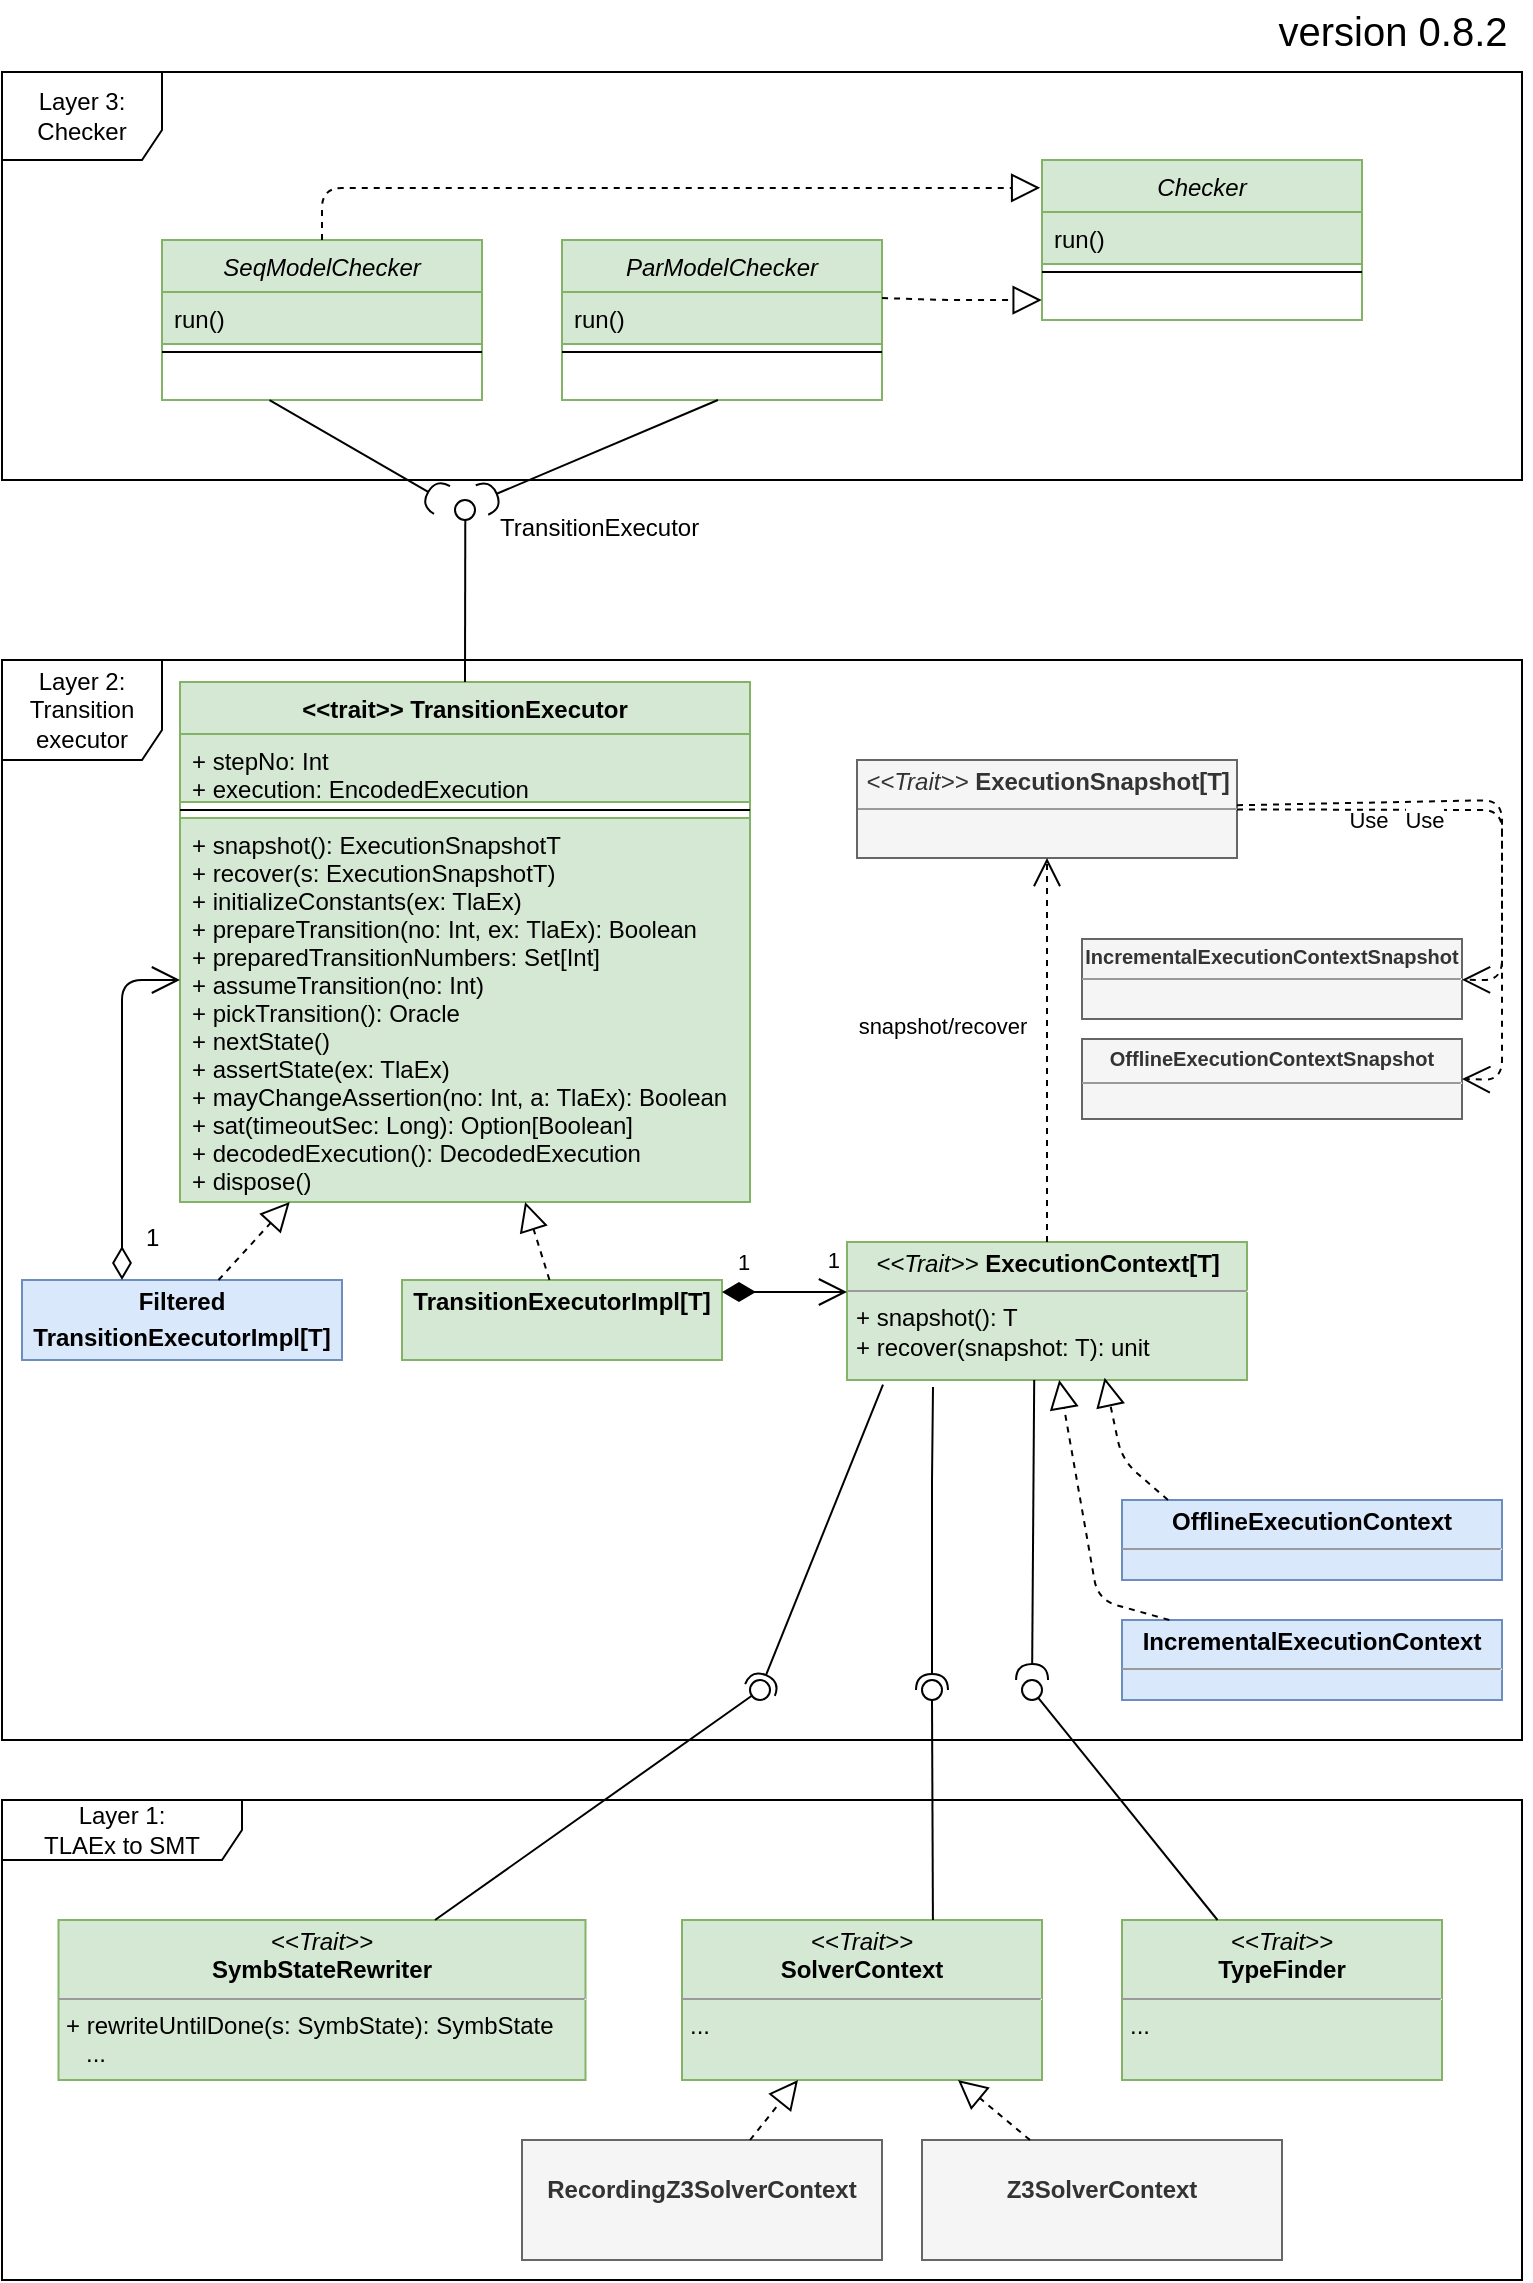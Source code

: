 <mxfile version="14.1.8" type="device" pages="4"><diagram id="C5RBs43oDa-KdzZeNtuy" name="Classes"><mxGraphModel dx="946" dy="672" grid="1" gridSize="10" guides="1" tooltips="1" connect="1" arrows="1" fold="1" page="1" pageScale="1" pageWidth="827" pageHeight="1169" math="0" shadow="0"><root><mxCell id="WIyWlLk6GJQsqaUBKTNV-0"/><mxCell id="WIyWlLk6GJQsqaUBKTNV-1" parent="WIyWlLk6GJQsqaUBKTNV-0"/><mxCell id="zkfFHV4jXpPFQw0GAbJ--0" value="SeqModelChecker" style="swimlane;fontStyle=2;align=center;verticalAlign=top;childLayout=stackLayout;horizontal=1;startSize=26;horizontalStack=0;resizeParent=1;resizeLast=0;collapsible=1;marginBottom=0;rounded=0;shadow=0;strokeWidth=1;fillColor=#d5e8d4;strokeColor=#82b366;" parent="WIyWlLk6GJQsqaUBKTNV-1" vertex="1"><mxGeometry x="120" y="120" width="160" height="80" as="geometry"><mxRectangle x="230" y="140" width="160" height="26" as="alternateBounds"/></mxGeometry></mxCell><mxCell id="zkfFHV4jXpPFQw0GAbJ--3" value="run()" style="text;align=left;verticalAlign=top;spacingLeft=4;spacingRight=4;overflow=hidden;rotatable=0;points=[[0,0.5],[1,0.5]];portConstraint=eastwest;rounded=0;shadow=0;html=0;fillColor=#d5e8d4;strokeColor=#82b366;" parent="zkfFHV4jXpPFQw0GAbJ--0" vertex="1"><mxGeometry y="26" width="160" height="26" as="geometry"/></mxCell><mxCell id="zkfFHV4jXpPFQw0GAbJ--4" value="" style="line;html=1;strokeWidth=1;align=left;verticalAlign=middle;spacingTop=-1;spacingLeft=3;spacingRight=3;rotatable=0;labelPosition=right;points=[];portConstraint=eastwest;" parent="zkfFHV4jXpPFQw0GAbJ--0" vertex="1"><mxGeometry y="52" width="160" height="8" as="geometry"/></mxCell><mxCell id="TP6SRXOrMR3UApHG2FW5-0" value="ParModelChecker" style="swimlane;fontStyle=2;align=center;verticalAlign=top;childLayout=stackLayout;horizontal=1;startSize=26;horizontalStack=0;resizeParent=1;resizeLast=0;collapsible=1;marginBottom=0;rounded=0;shadow=0;strokeWidth=1;fillColor=#d5e8d4;strokeColor=#82b366;" vertex="1" parent="WIyWlLk6GJQsqaUBKTNV-1"><mxGeometry x="320" y="120" width="160" height="80" as="geometry"><mxRectangle x="230" y="140" width="160" height="26" as="alternateBounds"/></mxGeometry></mxCell><mxCell id="TP6SRXOrMR3UApHG2FW5-1" value="run()" style="text;align=left;verticalAlign=top;spacingLeft=4;spacingRight=4;overflow=hidden;rotatable=0;points=[[0,0.5],[1,0.5]];portConstraint=eastwest;rounded=0;shadow=0;html=0;fillColor=#d5e8d4;strokeColor=#82b366;" vertex="1" parent="TP6SRXOrMR3UApHG2FW5-0"><mxGeometry y="26" width="160" height="26" as="geometry"/></mxCell><mxCell id="TP6SRXOrMR3UApHG2FW5-2" value="" style="line;html=1;strokeWidth=1;align=left;verticalAlign=middle;spacingTop=-1;spacingLeft=3;spacingRight=3;rotatable=0;labelPosition=right;points=[];portConstraint=eastwest;" vertex="1" parent="TP6SRXOrMR3UApHG2FW5-0"><mxGeometry y="52" width="160" height="8" as="geometry"/></mxCell><mxCell id="TP6SRXOrMR3UApHG2FW5-3" value="Checker" style="swimlane;fontStyle=2;align=center;verticalAlign=top;childLayout=stackLayout;horizontal=1;startSize=26;horizontalStack=0;resizeParent=1;resizeLast=0;collapsible=1;marginBottom=0;rounded=0;shadow=0;strokeWidth=1;fillColor=#d5e8d4;strokeColor=#82b366;" vertex="1" parent="WIyWlLk6GJQsqaUBKTNV-1"><mxGeometry x="560" y="80" width="160" height="80" as="geometry"><mxRectangle x="230" y="140" width="160" height="26" as="alternateBounds"/></mxGeometry></mxCell><mxCell id="TP6SRXOrMR3UApHG2FW5-4" value="run()" style="text;align=left;verticalAlign=top;spacingLeft=4;spacingRight=4;overflow=hidden;rotatable=0;points=[[0,0.5],[1,0.5]];portConstraint=eastwest;rounded=0;shadow=0;html=0;fillColor=#d5e8d4;strokeColor=#82b366;" vertex="1" parent="TP6SRXOrMR3UApHG2FW5-3"><mxGeometry y="26" width="160" height="26" as="geometry"/></mxCell><mxCell id="TP6SRXOrMR3UApHG2FW5-5" value="" style="line;html=1;strokeWidth=1;align=left;verticalAlign=middle;spacingTop=-1;spacingLeft=3;spacingRight=3;rotatable=0;labelPosition=right;points=[];portConstraint=eastwest;" vertex="1" parent="TP6SRXOrMR3UApHG2FW5-3"><mxGeometry y="52" width="160" height="8" as="geometry"/></mxCell><mxCell id="TP6SRXOrMR3UApHG2FW5-6" value="" style="endArrow=block;dashed=1;endFill=0;endSize=12;html=1;entryX=0.684;entryY=0.559;entryDx=0;entryDy=0;entryPerimeter=0;exitX=0.579;exitY=0.554;exitDx=0;exitDy=0;exitPerimeter=0;" edge="1" parent="WIyWlLk6GJQsqaUBKTNV-1" source="TP6SRXOrMR3UApHG2FW5-8" target="TP6SRXOrMR3UApHG2FW5-8"><mxGeometry width="160" relative="1" as="geometry"><mxPoint x="480" y="190" as="sourcePoint"/><mxPoint x="640" y="160" as="targetPoint"/><Array as="points"><mxPoint x="510" y="150"/></Array></mxGeometry></mxCell><mxCell id="TP6SRXOrMR3UApHG2FW5-7" value="" style="endArrow=block;dashed=1;endFill=0;endSize=12;html=1;exitX=0.5;exitY=0;exitDx=0;exitDy=0;entryX=0.683;entryY=0.284;entryDx=0;entryDy=0;entryPerimeter=0;" edge="1" parent="WIyWlLk6GJQsqaUBKTNV-1" source="zkfFHV4jXpPFQw0GAbJ--0" target="TP6SRXOrMR3UApHG2FW5-8"><mxGeometry width="160" relative="1" as="geometry"><mxPoint x="210" y="80" as="sourcePoint"/><mxPoint x="370" y="80" as="targetPoint"/><Array as="points"><mxPoint x="200" y="94"/><mxPoint x="380" y="94"/></Array></mxGeometry></mxCell><mxCell id="TP6SRXOrMR3UApHG2FW5-8" value="Layer 3:&lt;br&gt;Checker" style="shape=umlFrame;whiteSpace=wrap;html=1;width=80;height=44;" vertex="1" parent="WIyWlLk6GJQsqaUBKTNV-1"><mxGeometry x="40" y="36" width="760" height="204" as="geometry"/></mxCell><mxCell id="TP6SRXOrMR3UApHG2FW5-13" value="Layer 2: Transition executor" style="shape=umlFrame;whiteSpace=wrap;html=1;width=80;height=50;" vertex="1" parent="WIyWlLk6GJQsqaUBKTNV-1"><mxGeometry x="40" y="330" width="760" height="540" as="geometry"/></mxCell><mxCell id="TP6SRXOrMR3UApHG2FW5-15" value="&lt;&lt;trait&gt;&gt; TransitionExecutor" style="swimlane;fontStyle=1;align=center;verticalAlign=top;childLayout=stackLayout;horizontal=1;startSize=26;horizontalStack=0;resizeParent=1;resizeParentMax=0;resizeLast=0;collapsible=1;marginBottom=0;fillColor=#d5e8d4;strokeColor=#82b366;" vertex="1" parent="WIyWlLk6GJQsqaUBKTNV-1"><mxGeometry x="129" y="341" width="285" height="260" as="geometry"/></mxCell><mxCell id="TP6SRXOrMR3UApHG2FW5-16" value="+ stepNo: Int&#10;+ execution: EncodedExecution" style="text;strokeColor=#82b366;fillColor=#d5e8d4;align=left;verticalAlign=top;spacingLeft=4;spacingRight=4;overflow=hidden;rotatable=0;points=[[0,0.5],[1,0.5]];portConstraint=eastwest;" vertex="1" parent="TP6SRXOrMR3UApHG2FW5-15"><mxGeometry y="26" width="285" height="34" as="geometry"/></mxCell><mxCell id="TP6SRXOrMR3UApHG2FW5-17" value="" style="line;strokeWidth=1;fillColor=none;align=left;verticalAlign=middle;spacingTop=-1;spacingLeft=3;spacingRight=3;rotatable=0;labelPosition=right;points=[];portConstraint=eastwest;" vertex="1" parent="TP6SRXOrMR3UApHG2FW5-15"><mxGeometry y="60" width="285" height="8" as="geometry"/></mxCell><mxCell id="TP6SRXOrMR3UApHG2FW5-18" value="+ snapshot(): ExecutionSnapshotT&#10;+ recover(s: ExecutionSnapshotT)&#10;+ initializeConstants(ex: TlaEx)&#10;+ prepareTransition(no: Int, ex: TlaEx): Boolean&#10;+ preparedTransitionNumbers: Set[Int]&#10;+ assumeTransition(no: Int)&#10;+ pickTransition(): Oracle&#10;+ nextState()&#10;+ assertState(ex: TlaEx)&#10;+ mayChangeAssertion(no: Int, a: TlaEx): Boolean&#10;+ sat(timeoutSec: Long): Option[Boolean]&#10;+ decodedExecution(): DecodedExecution&#10;+ dispose()" style="text;strokeColor=#82b366;fillColor=#d5e8d4;align=left;verticalAlign=top;spacingLeft=4;spacingRight=4;overflow=hidden;rotatable=0;points=[[0,0.5],[1,0.5]];portConstraint=eastwest;" vertex="1" parent="TP6SRXOrMR3UApHG2FW5-15"><mxGeometry y="68" width="285" height="192" as="geometry"/></mxCell><mxCell id="TP6SRXOrMR3UApHG2FW5-19" value="" style="rounded=0;orthogonalLoop=1;jettySize=auto;html=1;endArrow=none;endFill=0;exitX=0.5;exitY=0;exitDx=0;exitDy=0;" edge="1" target="TP6SRXOrMR3UApHG2FW5-21" parent="WIyWlLk6GJQsqaUBKTNV-1" source="TP6SRXOrMR3UApHG2FW5-15"><mxGeometry relative="1" as="geometry"><mxPoint x="440" y="305" as="sourcePoint"/></mxGeometry></mxCell><mxCell id="TP6SRXOrMR3UApHG2FW5-21" value="TransitionExecutor" style="ellipse;whiteSpace=wrap;html=1;fontFamily=Helvetica;fontSize=12;fontColor=#000000;align=left;strokeColor=#000000;fillColor=#ffffff;points=[];aspect=fixed;resizable=0;rotation=0;verticalAlign=top;spacingLeft=20;" vertex="1" parent="WIyWlLk6GJQsqaUBKTNV-1"><mxGeometry x="266.5" y="250" width="10" height="10" as="geometry"/></mxCell><mxCell id="TP6SRXOrMR3UApHG2FW5-24" value="" style="rounded=0;orthogonalLoop=1;jettySize=auto;html=1;endArrow=halfCircle;endFill=0;endSize=6;strokeWidth=1;exitX=0.471;exitY=0.804;exitDx=0;exitDy=0;exitPerimeter=0;" edge="1" parent="WIyWlLk6GJQsqaUBKTNV-1" source="TP6SRXOrMR3UApHG2FW5-8"><mxGeometry relative="1" as="geometry"><mxPoint x="400.28" y="200.016" as="sourcePoint"/><mxPoint x="280" y="250" as="targetPoint"/></mxGeometry></mxCell><mxCell id="TP6SRXOrMR3UApHG2FW5-25" value="" style="rounded=0;orthogonalLoop=1;jettySize=auto;html=1;endArrow=halfCircle;endFill=0;endSize=6;strokeWidth=1;exitX=0.176;exitY=0.804;exitDx=0;exitDy=0;exitPerimeter=0;" edge="1" parent="WIyWlLk6GJQsqaUBKTNV-1" source="TP6SRXOrMR3UApHG2FW5-8"><mxGeometry relative="1" as="geometry"><mxPoint x="410.28" y="210.016" as="sourcePoint"/><mxPoint x="260" y="250" as="targetPoint"/><Array as="points"/></mxGeometry></mxCell><mxCell id="TP6SRXOrMR3UApHG2FW5-27" value="&lt;p style=&quot;margin: 0px ; margin-top: 4px ; text-align: center&quot;&gt;&lt;i&gt;&amp;lt;&amp;lt;Trait&amp;gt;&amp;gt;&amp;nbsp;&lt;/i&gt;&lt;b&gt;ExecutionSnapshot[T]&lt;/b&gt;&lt;/p&gt;&lt;hr size=&quot;1&quot;&gt;&lt;p style=&quot;margin: 0px ; margin-left: 4px&quot;&gt;&lt;br&gt;&lt;/p&gt;" style="verticalAlign=top;align=left;overflow=fill;fontSize=12;fontFamily=Helvetica;html=1;fillColor=#f5f5f5;strokeColor=#666666;fontColor=#333333;" vertex="1" parent="WIyWlLk6GJQsqaUBKTNV-1"><mxGeometry x="467.5" y="380" width="190" height="49" as="geometry"/></mxCell><mxCell id="TP6SRXOrMR3UApHG2FW5-28" value="&lt;p style=&quot;margin: 4px 0px 0px ; line-height: 100% ; font-size: 10px&quot;&gt;&lt;b&gt;&lt;font style=&quot;font-size: 10px&quot;&gt;IncrementalExecutionContextSnapshot&lt;/font&gt;&lt;/b&gt;&lt;/p&gt;&lt;hr size=&quot;1&quot; style=&quot;font-size: 10px&quot;&gt;&lt;p style=&quot;margin: 0px 0px 0px 4px ; font-size: 10px&quot;&gt;&lt;br&gt;&lt;/p&gt;" style="verticalAlign=top;align=center;overflow=fill;fontSize=12;fontFamily=Helvetica;html=1;fillColor=#f5f5f5;strokeColor=#666666;fontColor=#333333;" vertex="1" parent="WIyWlLk6GJQsqaUBKTNV-1"><mxGeometry x="580" y="469.5" width="190" height="40" as="geometry"/></mxCell><mxCell id="TP6SRXOrMR3UApHG2FW5-29" value="&lt;p style=&quot;margin: 4px 0px 0px ; text-align: center ; font-size: 10px&quot;&gt;&lt;b&gt;&lt;font style=&quot;font-size: 10px&quot;&gt;OfflineExecutionContextSnapshot&lt;/font&gt;&lt;/b&gt;&lt;/p&gt;&lt;hr size=&quot;1&quot; style=&quot;font-size: 10px&quot;&gt;&lt;p style=&quot;margin: 0px 0px 0px 4px ; font-size: 10px&quot;&gt;&lt;br&gt;&lt;/p&gt;" style="verticalAlign=top;align=left;overflow=fill;fontSize=12;fontFamily=Helvetica;html=1;fillColor=#f5f5f5;strokeColor=#666666;fontColor=#333333;" vertex="1" parent="WIyWlLk6GJQsqaUBKTNV-1"><mxGeometry x="580" y="519.5" width="190" height="40" as="geometry"/></mxCell><mxCell id="TP6SRXOrMR3UApHG2FW5-33" value="&lt;p style=&quot;margin: 0px ; margin-top: 4px ; text-align: center&quot;&gt;&lt;b&gt;TransitionExecutorImpl[T]&lt;/b&gt;&lt;/p&gt;" style="verticalAlign=top;align=left;overflow=fill;fontSize=12;fontFamily=Helvetica;html=1;fillColor=#d5e8d4;strokeColor=#82b366;" vertex="1" parent="WIyWlLk6GJQsqaUBKTNV-1"><mxGeometry x="240" y="640" width="160" height="40" as="geometry"/></mxCell><mxCell id="TP6SRXOrMR3UApHG2FW5-34" value="&lt;p style=&quot;margin: 0px ; margin-top: 4px ; text-align: center&quot;&gt;&lt;i&gt;&amp;lt;&amp;lt;Trait&amp;gt;&amp;gt;&amp;nbsp;&lt;/i&gt;&lt;b&gt;Execution&lt;/b&gt;&lt;b&gt;Context[T]&lt;/b&gt;&lt;/p&gt;&lt;hr size=&quot;1&quot;&gt;&lt;p style=&quot;margin: 0px ; margin-left: 4px&quot;&gt;+ snapshot(): T&lt;/p&gt;&lt;p style=&quot;margin: 0px ; margin-left: 4px&quot;&gt;+ recover(snapshot: T): unit&lt;/p&gt;" style="verticalAlign=top;align=left;overflow=fill;fontSize=12;fontFamily=Helvetica;html=1;fillColor=#d5e8d4;strokeColor=#82b366;" vertex="1" parent="WIyWlLk6GJQsqaUBKTNV-1"><mxGeometry x="462.5" y="621" width="200" height="69" as="geometry"/></mxCell><mxCell id="TP6SRXOrMR3UApHG2FW5-37" value="&lt;p style=&quot;margin: 0px ; margin-top: 4px ; text-align: center&quot;&gt;&lt;b&gt;IncrementalExecutionContext&lt;/b&gt;&lt;/p&gt;&lt;hr size=&quot;1&quot;&gt;&lt;p style=&quot;margin: 0px ; margin-left: 4px&quot;&gt;&lt;br&gt;&lt;/p&gt;" style="verticalAlign=top;align=left;overflow=fill;fontSize=12;fontFamily=Helvetica;html=1;fillColor=#dae8fc;strokeColor=#6c8ebf;" vertex="1" parent="WIyWlLk6GJQsqaUBKTNV-1"><mxGeometry x="600" y="810" width="190" height="40" as="geometry"/></mxCell><mxCell id="TP6SRXOrMR3UApHG2FW5-39" value="&lt;p style=&quot;margin: 0px ; margin-top: 4px ; text-align: center&quot;&gt;&lt;b&gt;OfflineExecutionContext&lt;/b&gt;&lt;/p&gt;&lt;hr size=&quot;1&quot;&gt;&lt;p style=&quot;margin: 0px ; margin-left: 4px&quot;&gt;&lt;br&gt;&lt;/p&gt;" style="verticalAlign=top;align=left;overflow=fill;fontSize=12;fontFamily=Helvetica;html=1;fillColor=#dae8fc;strokeColor=#6c8ebf;" vertex="1" parent="WIyWlLk6GJQsqaUBKTNV-1"><mxGeometry x="600" y="750" width="190" height="40" as="geometry"/></mxCell><mxCell id="TP6SRXOrMR3UApHG2FW5-40" value="" style="endArrow=block;dashed=1;endFill=0;endSize=12;html=1;" edge="1" parent="WIyWlLk6GJQsqaUBKTNV-1" source="TP6SRXOrMR3UApHG2FW5-37" target="TP6SRXOrMR3UApHG2FW5-34"><mxGeometry width="160" relative="1" as="geometry"><mxPoint x="490" y="520" as="sourcePoint"/><mxPoint x="650" y="520" as="targetPoint"/><Array as="points"><mxPoint x="588" y="800"/></Array></mxGeometry></mxCell><mxCell id="TP6SRXOrMR3UApHG2FW5-41" value="" style="endArrow=block;dashed=1;endFill=0;endSize=12;html=1;entryX=0.644;entryY=0.983;entryDx=0;entryDy=0;entryPerimeter=0;exitX=0.121;exitY=0;exitDx=0;exitDy=0;exitPerimeter=0;" edge="1" parent="WIyWlLk6GJQsqaUBKTNV-1" source="TP6SRXOrMR3UApHG2FW5-39" target="TP6SRXOrMR3UApHG2FW5-34"><mxGeometry width="160" relative="1" as="geometry"><mxPoint x="620" y="560" as="sourcePoint"/><mxPoint x="780" y="560" as="targetPoint"/><Array as="points"><mxPoint x="600" y="730"/></Array></mxGeometry></mxCell><mxCell id="TP6SRXOrMR3UApHG2FW5-42" value="" style="endArrow=block;dashed=1;endFill=0;endSize=12;html=1;" edge="1" parent="WIyWlLk6GJQsqaUBKTNV-1" source="TP6SRXOrMR3UApHG2FW5-33" target="TP6SRXOrMR3UApHG2FW5-18"><mxGeometry width="160" relative="1" as="geometry"><mxPoint x="340" y="650" as="sourcePoint"/><mxPoint x="500" y="650" as="targetPoint"/></mxGeometry></mxCell><mxCell id="TP6SRXOrMR3UApHG2FW5-44" value="snapshot/recover" style="endArrow=open;endSize=12;dashed=1;html=1;" edge="1" parent="WIyWlLk6GJQsqaUBKTNV-1" source="TP6SRXOrMR3UApHG2FW5-34" target="TP6SRXOrMR3UApHG2FW5-27"><mxGeometry x="0.129" y="53" width="160" relative="1" as="geometry"><mxPoint x="544" y="510" as="sourcePoint"/><mxPoint x="700" y="510" as="targetPoint"/><mxPoint as="offset"/></mxGeometry></mxCell><mxCell id="TP6SRXOrMR3UApHG2FW5-45" value="1" style="endArrow=open;html=1;endSize=12;startArrow=diamondThin;startSize=14;startFill=1;edgeStyle=orthogonalEdgeStyle;align=left;verticalAlign=bottom;" edge="1" parent="WIyWlLk6GJQsqaUBKTNV-1" source="TP6SRXOrMR3UApHG2FW5-33" target="TP6SRXOrMR3UApHG2FW5-34"><mxGeometry x="-0.822" y="6" relative="1" as="geometry"><mxPoint x="270" y="670" as="sourcePoint"/><mxPoint x="430" y="670" as="targetPoint"/><Array as="points"><mxPoint x="420" y="646"/><mxPoint x="420" y="646"/></Array><mxPoint as="offset"/></mxGeometry></mxCell><mxCell id="TP6SRXOrMR3UApHG2FW5-47" value="1" style="edgeLabel;html=1;align=right;verticalAlign=middle;resizable=0;points=[];" vertex="1" connectable="0" parent="TP6SRXOrMR3UApHG2FW5-45"><mxGeometry x="0.911" y="2" relative="1" as="geometry"><mxPoint y="-14" as="offset"/></mxGeometry></mxCell><mxCell id="TP6SRXOrMR3UApHG2FW5-48" value="Use" style="endArrow=open;endSize=12;dashed=1;html=1;" edge="1" parent="WIyWlLk6GJQsqaUBKTNV-1" source="TP6SRXOrMR3UApHG2FW5-27" target="TP6SRXOrMR3UApHG2FW5-28"><mxGeometry x="-0.464" y="-9" width="160" relative="1" as="geometry"><mxPoint x="340" y="620" as="sourcePoint"/><mxPoint x="500" y="620" as="targetPoint"/><Array as="points"><mxPoint x="790" y="400"/><mxPoint x="790" y="490"/></Array><mxPoint as="offset"/></mxGeometry></mxCell><mxCell id="TP6SRXOrMR3UApHG2FW5-49" value="Use" style="endArrow=open;endSize=12;dashed=1;html=1;entryX=1;entryY=0.5;entryDx=0;entryDy=0;" edge="1" parent="WIyWlLk6GJQsqaUBKTNV-1" source="TP6SRXOrMR3UApHG2FW5-27" target="TP6SRXOrMR3UApHG2FW5-29"><mxGeometry x="-0.345" y="-5" width="160" relative="1" as="geometry"><mxPoint x="340" y="620" as="sourcePoint"/><mxPoint x="500" y="620" as="targetPoint"/><Array as="points"><mxPoint x="790" y="405"/><mxPoint x="790" y="540"/></Array><mxPoint as="offset"/></mxGeometry></mxCell><mxCell id="TP6SRXOrMR3UApHG2FW5-50" value="version 0.8.2" style="text;html=1;align=center;verticalAlign=middle;resizable=0;points=[];autosize=1;fontSize=20;" vertex="1" parent="WIyWlLk6GJQsqaUBKTNV-1"><mxGeometry x="670" width="130" height="30" as="geometry"/></mxCell><mxCell id="TP6SRXOrMR3UApHG2FW5-51" value="&lt;p style=&quot;margin: 0px ; margin-top: 4px ; text-align: center&quot;&gt;&lt;b&gt;Filtered&lt;/b&gt;&lt;/p&gt;&lt;p style=&quot;margin: 0px ; margin-top: 4px ; text-align: center&quot;&gt;&lt;b&gt;TransitionExecutorImpl[T]&lt;/b&gt;&lt;/p&gt;" style="verticalAlign=top;align=left;overflow=fill;fontSize=12;fontFamily=Helvetica;html=1;fillColor=#dae8fc;strokeColor=#6c8ebf;" vertex="1" parent="WIyWlLk6GJQsqaUBKTNV-1"><mxGeometry x="50" y="640" width="160" height="40" as="geometry"/></mxCell><mxCell id="TP6SRXOrMR3UApHG2FW5-52" value="" style="endArrow=block;dashed=1;endFill=0;endSize=12;html=1;fontSize=20;" edge="1" parent="WIyWlLk6GJQsqaUBKTNV-1" source="TP6SRXOrMR3UApHG2FW5-51" target="TP6SRXOrMR3UApHG2FW5-18"><mxGeometry width="160" relative="1" as="geometry"><mxPoint x="70" y="590" as="sourcePoint"/><mxPoint x="230" y="590" as="targetPoint"/></mxGeometry></mxCell><mxCell id="TP6SRXOrMR3UApHG2FW5-53" value="1" style="endArrow=open;html=1;endSize=12;startArrow=diamondThin;startSize=14;startFill=0;edgeStyle=orthogonalEdgeStyle;align=left;verticalAlign=bottom;fontSize=12;" edge="1" parent="WIyWlLk6GJQsqaUBKTNV-1" source="TP6SRXOrMR3UApHG2FW5-51" target="TP6SRXOrMR3UApHG2FW5-18"><mxGeometry x="-0.863" y="-10" relative="1" as="geometry"><mxPoint x="210" y="690" as="sourcePoint"/><mxPoint x="370" y="690" as="targetPoint"/><Array as="points"><mxPoint x="100" y="490"/></Array><mxPoint as="offset"/></mxGeometry></mxCell><mxCell id="TP6SRXOrMR3UApHG2FW5-55" value="&lt;p style=&quot;margin: 0px ; margin-top: 4px ; text-align: center&quot;&gt;&lt;i&gt;&amp;lt;&amp;lt;Trait&amp;gt;&amp;gt;&lt;/i&gt;&lt;br&gt;&lt;b&gt;SymbStateRewriter&lt;/b&gt;&lt;/p&gt;&lt;hr size=&quot;1&quot;&gt;&lt;p style=&quot;margin: 0px ; margin-left: 4px&quot;&gt;+ rewriteUntilDone(s: SymbState): SymbState&lt;br&gt;&lt;/p&gt;&lt;p style=&quot;margin: 0px ; margin-left: 4px&quot;&gt;&amp;nbsp; &amp;nbsp;...&lt;/p&gt;" style="verticalAlign=top;align=left;overflow=fill;fontSize=12;fontFamily=Helvetica;html=1;fillColor=#d5e8d4;strokeColor=#82b366;" vertex="1" parent="WIyWlLk6GJQsqaUBKTNV-1"><mxGeometry x="68.25" y="960" width="263.5" height="80" as="geometry"/></mxCell><mxCell id="TP6SRXOrMR3UApHG2FW5-57" value="&lt;p style=&quot;margin: 0px ; margin-top: 4px ; text-align: center&quot;&gt;&lt;i&gt;&amp;lt;&amp;lt;Trait&amp;gt;&amp;gt;&lt;/i&gt;&lt;br&gt;&lt;b&gt;SolverContext&lt;/b&gt;&lt;/p&gt;&lt;hr size=&quot;1&quot;&gt;&lt;p style=&quot;margin: 0px ; margin-left: 4px&quot;&gt;...&lt;/p&gt;" style="verticalAlign=top;align=left;overflow=fill;fontSize=12;fontFamily=Helvetica;html=1;fillColor=#d5e8d4;strokeColor=#82b366;" vertex="1" parent="WIyWlLk6GJQsqaUBKTNV-1"><mxGeometry x="380" y="960" width="180" height="80" as="geometry"/></mxCell><mxCell id="TP6SRXOrMR3UApHG2FW5-58" value="&lt;p style=&quot;margin: 0px ; margin-top: 4px ; text-align: center&quot;&gt;&lt;i&gt;&amp;lt;&amp;lt;Trait&amp;gt;&amp;gt;&lt;/i&gt;&lt;br&gt;&lt;b&gt;TypeFinder&lt;/b&gt;&lt;/p&gt;&lt;hr size=&quot;1&quot;&gt;&lt;p style=&quot;margin: 0px ; margin-left: 4px&quot;&gt;...&lt;/p&gt;" style="verticalAlign=top;align=left;overflow=fill;fontSize=12;fontFamily=Helvetica;html=1;fillColor=#d5e8d4;strokeColor=#82b366;" vertex="1" parent="WIyWlLk6GJQsqaUBKTNV-1"><mxGeometry x="600" y="960" width="160" height="80" as="geometry"/></mxCell><mxCell id="TP6SRXOrMR3UApHG2FW5-59" value="&lt;p style=&quot;margin: 0px ; margin-top: 4px ; text-align: center&quot;&gt;&lt;br&gt;&lt;b&gt;RecordingZ3SolverContext&lt;/b&gt;&lt;/p&gt;" style="verticalAlign=top;align=left;overflow=fill;fontSize=12;fontFamily=Helvetica;html=1;fillColor=#f5f5f5;strokeColor=#666666;fontColor=#333333;" vertex="1" parent="WIyWlLk6GJQsqaUBKTNV-1"><mxGeometry x="300" y="1070" width="180" height="60" as="geometry"/></mxCell><mxCell id="TP6SRXOrMR3UApHG2FW5-60" value="" style="endArrow=block;dashed=1;endFill=0;endSize=12;html=1;fontSize=12;" edge="1" parent="WIyWlLk6GJQsqaUBKTNV-1" source="TP6SRXOrMR3UApHG2FW5-59" target="TP6SRXOrMR3UApHG2FW5-57"><mxGeometry width="160" relative="1" as="geometry"><mxPoint x="490" y="1090" as="sourcePoint"/><mxPoint x="650" y="1090" as="targetPoint"/></mxGeometry></mxCell><mxCell id="TP6SRXOrMR3UApHG2FW5-61" value="&lt;p style=&quot;margin: 0px ; margin-top: 4px ; text-align: center&quot;&gt;&lt;br&gt;&lt;b&gt;Z3SolverContext&lt;/b&gt;&lt;/p&gt;" style="verticalAlign=top;align=left;overflow=fill;fontSize=12;fontFamily=Helvetica;html=1;fillColor=#f5f5f5;strokeColor=#666666;fontColor=#333333;" vertex="1" parent="WIyWlLk6GJQsqaUBKTNV-1"><mxGeometry x="500" y="1070" width="180" height="60" as="geometry"/></mxCell><mxCell id="TP6SRXOrMR3UApHG2FW5-62" value="" style="endArrow=block;dashed=1;endFill=0;endSize=12;html=1;fontSize=12;" edge="1" parent="WIyWlLk6GJQsqaUBKTNV-1" source="TP6SRXOrMR3UApHG2FW5-61" target="TP6SRXOrMR3UApHG2FW5-57"><mxGeometry width="160" relative="1" as="geometry"><mxPoint x="320" y="860" as="sourcePoint"/><mxPoint x="480" y="860" as="targetPoint"/></mxGeometry></mxCell><mxCell id="TP6SRXOrMR3UApHG2FW5-63" value="" style="rounded=0;orthogonalLoop=1;jettySize=auto;html=1;endArrow=none;endFill=0;fontSize=12;" edge="1" target="TP6SRXOrMR3UApHG2FW5-65" parent="WIyWlLk6GJQsqaUBKTNV-1" source="TP6SRXOrMR3UApHG2FW5-55"><mxGeometry relative="1" as="geometry"><mxPoint x="380" y="855" as="sourcePoint"/></mxGeometry></mxCell><mxCell id="TP6SRXOrMR3UApHG2FW5-64" value="" style="rounded=0;orthogonalLoop=1;jettySize=auto;html=1;endArrow=halfCircle;endFill=0;entryX=0.5;entryY=0.5;entryDx=0;entryDy=0;endSize=6;strokeWidth=1;fontSize=12;exitX=0.09;exitY=1.034;exitDx=0;exitDy=0;exitPerimeter=0;" edge="1" target="TP6SRXOrMR3UApHG2FW5-65" parent="WIyWlLk6GJQsqaUBKTNV-1" source="TP6SRXOrMR3UApHG2FW5-34"><mxGeometry relative="1" as="geometry"><mxPoint x="420" y="855" as="sourcePoint"/><Array as="points"/></mxGeometry></mxCell><mxCell id="TP6SRXOrMR3UApHG2FW5-65" value="" style="ellipse;whiteSpace=wrap;html=1;fontFamily=Helvetica;fontSize=12;fontColor=#000000;align=center;strokeColor=#000000;fillColor=#ffffff;points=[];aspect=fixed;resizable=0;" vertex="1" parent="WIyWlLk6GJQsqaUBKTNV-1"><mxGeometry x="414" y="840" width="10" height="10" as="geometry"/></mxCell><mxCell id="TP6SRXOrMR3UApHG2FW5-81" value="" style="rounded=0;orthogonalLoop=1;jettySize=auto;html=1;endArrow=none;endFill=0;fontSize=12;exitX=0.697;exitY=0;exitDx=0;exitDy=0;exitPerimeter=0;" edge="1" target="TP6SRXOrMR3UApHG2FW5-83" parent="WIyWlLk6GJQsqaUBKTNV-1" source="TP6SRXOrMR3UApHG2FW5-57"><mxGeometry relative="1" as="geometry"><mxPoint x="380" y="855" as="sourcePoint"/></mxGeometry></mxCell><mxCell id="TP6SRXOrMR3UApHG2FW5-82" value="" style="rounded=0;orthogonalLoop=1;jettySize=auto;html=1;endArrow=halfCircle;endFill=0;entryX=0.5;entryY=0.5;entryDx=0;entryDy=0;endSize=6;strokeWidth=1;fontSize=12;exitX=0.215;exitY=1.051;exitDx=0;exitDy=0;exitPerimeter=0;" edge="1" target="TP6SRXOrMR3UApHG2FW5-83" parent="WIyWlLk6GJQsqaUBKTNV-1" source="TP6SRXOrMR3UApHG2FW5-34"><mxGeometry relative="1" as="geometry"><mxPoint x="420" y="855" as="sourcePoint"/><Array as="points"><mxPoint x="505" y="740"/></Array></mxGeometry></mxCell><mxCell id="TP6SRXOrMR3UApHG2FW5-83" value="" style="ellipse;whiteSpace=wrap;html=1;fontFamily=Helvetica;fontSize=12;fontColor=#000000;align=center;strokeColor=#000000;fillColor=#ffffff;points=[];aspect=fixed;resizable=0;" vertex="1" parent="WIyWlLk6GJQsqaUBKTNV-1"><mxGeometry x="500" y="840" width="10" height="10" as="geometry"/></mxCell><mxCell id="TP6SRXOrMR3UApHG2FW5-84" value="" style="rounded=0;orthogonalLoop=1;jettySize=auto;html=1;endArrow=none;endFill=0;fontSize=12;" edge="1" target="TP6SRXOrMR3UApHG2FW5-86" parent="WIyWlLk6GJQsqaUBKTNV-1" source="TP6SRXOrMR3UApHG2FW5-58"><mxGeometry relative="1" as="geometry"><mxPoint x="380" y="855" as="sourcePoint"/></mxGeometry></mxCell><mxCell id="TP6SRXOrMR3UApHG2FW5-85" value="" style="rounded=0;orthogonalLoop=1;jettySize=auto;html=1;endArrow=halfCircle;endFill=0;endSize=6;strokeWidth=1;fontSize=12;exitX=0.468;exitY=1;exitDx=0;exitDy=0;exitPerimeter=0;" edge="1" target="TP6SRXOrMR3UApHG2FW5-86" parent="WIyWlLk6GJQsqaUBKTNV-1" source="TP6SRXOrMR3UApHG2FW5-34"><mxGeometry relative="1" as="geometry"><mxPoint x="420" y="855" as="sourcePoint"/></mxGeometry></mxCell><mxCell id="TP6SRXOrMR3UApHG2FW5-86" value="" style="ellipse;whiteSpace=wrap;html=1;fontFamily=Helvetica;fontSize=12;fontColor=#000000;align=center;strokeColor=#000000;fillColor=#ffffff;points=[];aspect=fixed;resizable=0;" vertex="1" parent="WIyWlLk6GJQsqaUBKTNV-1"><mxGeometry x="550" y="840" width="10" height="10" as="geometry"/></mxCell><mxCell id="TP6SRXOrMR3UApHG2FW5-87" value="Layer 1:&lt;br&gt;TLAEx to SMT" style="shape=umlFrame;whiteSpace=wrap;html=1;fontSize=12;align=center;width=120;height=30;" vertex="1" parent="WIyWlLk6GJQsqaUBKTNV-1"><mxGeometry x="40" y="900" width="760" height="240" as="geometry"/></mxCell></root></mxGraphModel></diagram><diagram id="4G2OQQ1zny9nMmV_kp8x" name="Initialization"><mxGraphModel dx="946" dy="672" grid="1" gridSize="10" guides="1" tooltips="1" connect="1" arrows="1" fold="1" page="1" pageScale="1" pageWidth="827" pageHeight="1169" math="0" shadow="0"><root><mxCell id="2TKiO2rOic6nFjUR2cGe-0"/><mxCell id="2TKiO2rOic6nFjUR2cGe-1" parent="2TKiO2rOic6nFjUR2cGe-0"/><mxCell id="2TKiO2rOic6nFjUR2cGe-2" value="Seq&lt;br&gt;ModelChecker" style="shape=umlLifeline;perimeter=lifelinePerimeter;whiteSpace=wrap;html=1;container=1;collapsible=0;recursiveResize=0;outlineConnect=0;fontSize=12;align=center;" vertex="1" parent="2TKiO2rOic6nFjUR2cGe-1"><mxGeometry x="70" y="80" width="100" height="920" as="geometry"/></mxCell><mxCell id="2TKiO2rOic6nFjUR2cGe-7" value="" style="html=1;points=[];perimeter=orthogonalPerimeter;fontSize=12;align=center;" vertex="1" parent="2TKiO2rOic6nFjUR2cGe-2"><mxGeometry x="45" y="40" width="10" height="40" as="geometry"/></mxCell><mxCell id="2TKiO2rOic6nFjUR2cGe-20" value="" style="html=1;points=[];perimeter=orthogonalPerimeter;fontSize=12;align=center;" vertex="1" parent="2TKiO2rOic6nFjUR2cGe-2"><mxGeometry x="45" y="110" width="10" height="30" as="geometry"/></mxCell><mxCell id="2TKiO2rOic6nFjUR2cGe-21" value="" style="html=1;points=[];perimeter=orthogonalPerimeter;fontSize=12;align=center;" vertex="1" parent="2TKiO2rOic6nFjUR2cGe-2"><mxGeometry x="45" y="200" width="10" height="30" as="geometry"/></mxCell><mxCell id="2TKiO2rOic6nFjUR2cGe-22" value="" style="html=1;points=[];perimeter=orthogonalPerimeter;fontSize=12;align=center;" vertex="1" parent="2TKiO2rOic6nFjUR2cGe-2"><mxGeometry x="45" y="320" width="10" height="30" as="geometry"/></mxCell><mxCell id="2TKiO2rOic6nFjUR2cGe-24" value="" style="html=1;points=[];perimeter=orthogonalPerimeter;fontSize=12;align=center;" vertex="1" parent="2TKiO2rOic6nFjUR2cGe-2"><mxGeometry x="45" y="440" width="10" height="120" as="geometry"/></mxCell><mxCell id="qicCPvGwHx2U0dMBKneg-0" value="" style="html=1;points=[];perimeter=orthogonalPerimeter;fontSize=14;align=left;" vertex="1" parent="2TKiO2rOic6nFjUR2cGe-2"><mxGeometry x="45" y="620" width="10" height="60" as="geometry"/></mxCell><mxCell id="qicCPvGwHx2U0dMBKneg-9" value="" style="html=1;points=[];perimeter=orthogonalPerimeter;fontSize=14;align=left;" vertex="1" parent="2TKiO2rOic6nFjUR2cGe-2"><mxGeometry x="45" y="820" width="10" height="40" as="geometry"/></mxCell><mxCell id="qicCPvGwHx2U0dMBKneg-10" value="checkInvariant()" style="edgeStyle=orthogonalEdgeStyle;html=1;align=left;spacingLeft=2;endArrow=block;rounded=0;entryX=1;entryY=0;fontSize=14;" edge="1" target="qicCPvGwHx2U0dMBKneg-9" parent="2TKiO2rOic6nFjUR2cGe-2"><mxGeometry relative="1" as="geometry"><mxPoint x="50" y="800" as="sourcePoint"/><Array as="points"><mxPoint x="75" y="800"/></Array></mxGeometry></mxCell><mxCell id="qicCPvGwHx2U0dMBKneg-11" value="" style="html=1;points=[];perimeter=orthogonalPerimeter;fontSize=14;align=left;" vertex="1" parent="2TKiO2rOic6nFjUR2cGe-2"><mxGeometry x="45" y="740" width="10" height="60" as="geometry"/></mxCell><mxCell id="2TKiO2rOic6nFjUR2cGe-3" value="Transition&lt;br&gt;ExecutorImpl" style="shape=umlLifeline;perimeter=lifelinePerimeter;whiteSpace=wrap;html=1;container=1;collapsible=0;recursiveResize=0;outlineConnect=0;fontSize=12;align=center;" vertex="1" parent="2TKiO2rOic6nFjUR2cGe-1"><mxGeometry x="240" y="80" width="100" height="920" as="geometry"/></mxCell><mxCell id="2TKiO2rOic6nFjUR2cGe-4" value="" style="html=1;points=[];perimeter=orthogonalPerimeter;fontSize=12;align=center;" vertex="1" parent="2TKiO2rOic6nFjUR2cGe-3"><mxGeometry x="50" y="80" width="10" height="30" as="geometry"/></mxCell><mxCell id="2TKiO2rOic6nFjUR2cGe-8" value="" style="html=1;points=[];perimeter=orthogonalPerimeter;fontSize=12;align=center;" vertex="1" parent="2TKiO2rOic6nFjUR2cGe-3"><mxGeometry x="45" y="140" width="10" height="60" as="geometry"/></mxCell><mxCell id="2TKiO2rOic6nFjUR2cGe-11" value="" style="html=1;points=[];perimeter=orthogonalPerimeter;fontSize=12;align=center;" vertex="1" parent="2TKiO2rOic6nFjUR2cGe-3"><mxGeometry x="45" y="320" width="10" height="30" as="geometry"/></mxCell><mxCell id="2TKiO2rOic6nFjUR2cGe-14" value="" style="html=1;points=[];perimeter=orthogonalPerimeter;fontSize=12;align=center;" vertex="1" parent="2TKiO2rOic6nFjUR2cGe-3"><mxGeometry x="45" y="230" width="10" height="60" as="geometry"/></mxCell><mxCell id="2TKiO2rOic6nFjUR2cGe-17" value="" style="html=1;points=[];perimeter=orthogonalPerimeter;fontSize=12;align=center;" vertex="1" parent="2TKiO2rOic6nFjUR2cGe-3"><mxGeometry x="45" y="380" width="10" height="60" as="geometry"/></mxCell><mxCell id="qicCPvGwHx2U0dMBKneg-1" value="" style="html=1;points=[];perimeter=orthogonalPerimeter;fontSize=14;align=left;" vertex="1" parent="2TKiO2rOic6nFjUR2cGe-3"><mxGeometry x="45" y="680" width="10" height="60" as="geometry"/></mxCell><mxCell id="2TKiO2rOic6nFjUR2cGe-5" value="initializeConstants(constInit)" style="html=1;verticalAlign=bottom;endArrow=block;entryX=0;entryY=0;fontSize=12;" edge="1" target="2TKiO2rOic6nFjUR2cGe-4" parent="2TKiO2rOic6nFjUR2cGe-1" source="2TKiO2rOic6nFjUR2cGe-2"><mxGeometry relative="1" as="geometry"><mxPoint x="220" y="160" as="sourcePoint"/></mxGeometry></mxCell><mxCell id="2TKiO2rOic6nFjUR2cGe-6" value="return" style="html=1;verticalAlign=bottom;endArrow=open;dashed=1;endSize=8;exitX=0;exitY=0.95;fontSize=12;" edge="1" source="2TKiO2rOic6nFjUR2cGe-4" parent="2TKiO2rOic6nFjUR2cGe-1" target="2TKiO2rOic6nFjUR2cGe-2"><mxGeometry relative="1" as="geometry"><mxPoint x="220" y="236" as="targetPoint"/></mxGeometry></mxCell><mxCell id="2TKiO2rOic6nFjUR2cGe-9" value="prepareTransition(0, Init0)" style="html=1;verticalAlign=bottom;endArrow=block;entryX=1;entryY=0;fontSize=12;" edge="1" target="2TKiO2rOic6nFjUR2cGe-8" parent="2TKiO2rOic6nFjUR2cGe-1" source="2TKiO2rOic6nFjUR2cGe-2"><mxGeometry relative="1" as="geometry"><mxPoint x="355" y="220" as="sourcePoint"/></mxGeometry></mxCell><mxCell id="2TKiO2rOic6nFjUR2cGe-10" value="return true" style="html=1;verticalAlign=bottom;endArrow=open;dashed=1;endSize=8;exitX=1;exitY=0.95;fontSize=12;" edge="1" source="2TKiO2rOic6nFjUR2cGe-8" parent="2TKiO2rOic6nFjUR2cGe-1" target="2TKiO2rOic6nFjUR2cGe-2"><mxGeometry relative="1" as="geometry"><mxPoint x="355" y="277" as="targetPoint"/></mxGeometry></mxCell><mxCell id="2TKiO2rOic6nFjUR2cGe-12" value="assumeTransition(0)" style="html=1;verticalAlign=bottom;endArrow=block;entryX=1;entryY=0;fontSize=12;" edge="1" target="2TKiO2rOic6nFjUR2cGe-11" parent="2TKiO2rOic6nFjUR2cGe-1" source="2TKiO2rOic6nFjUR2cGe-22"><mxGeometry relative="1" as="geometry"><mxPoint x="355" y="310" as="sourcePoint"/></mxGeometry></mxCell><mxCell id="2TKiO2rOic6nFjUR2cGe-13" value="return" style="html=1;verticalAlign=bottom;endArrow=open;dashed=1;endSize=8;exitX=1;exitY=0.95;fontSize=12;" edge="1" source="2TKiO2rOic6nFjUR2cGe-11" parent="2TKiO2rOic6nFjUR2cGe-1" target="2TKiO2rOic6nFjUR2cGe-2"><mxGeometry relative="1" as="geometry"><mxPoint x="355" y="367" as="targetPoint"/></mxGeometry></mxCell><mxCell id="2TKiO2rOic6nFjUR2cGe-15" value="snapshot()" style="html=1;verticalAlign=bottom;endArrow=block;entryX=1;entryY=0;fontSize=12;" edge="1" target="2TKiO2rOic6nFjUR2cGe-14" parent="2TKiO2rOic6nFjUR2cGe-1" source="2TKiO2rOic6nFjUR2cGe-2"><mxGeometry relative="1" as="geometry"><mxPoint x="355" y="290" as="sourcePoint"/></mxGeometry></mxCell><mxCell id="2TKiO2rOic6nFjUR2cGe-16" value="return s" style="html=1;verticalAlign=bottom;endArrow=open;dashed=1;endSize=8;exitX=1;exitY=0.95;fontSize=12;" edge="1" source="2TKiO2rOic6nFjUR2cGe-14" parent="2TKiO2rOic6nFjUR2cGe-1" target="2TKiO2rOic6nFjUR2cGe-2"><mxGeometry relative="1" as="geometry"><mxPoint x="355" y="347" as="targetPoint"/></mxGeometry></mxCell><mxCell id="2TKiO2rOic6nFjUR2cGe-18" value="sat()" style="html=1;verticalAlign=bottom;endArrow=block;entryX=1;entryY=0;fontSize=12;" edge="1" target="2TKiO2rOic6nFjUR2cGe-17" parent="2TKiO2rOic6nFjUR2cGe-1" source="2TKiO2rOic6nFjUR2cGe-2"><mxGeometry relative="1" as="geometry"><mxPoint x="355" y="460" as="sourcePoint"/></mxGeometry></mxCell><mxCell id="2TKiO2rOic6nFjUR2cGe-19" value="return true" style="html=1;verticalAlign=bottom;endArrow=open;dashed=1;endSize=8;exitX=1;exitY=0.95;fontSize=12;" edge="1" source="2TKiO2rOic6nFjUR2cGe-17" parent="2TKiO2rOic6nFjUR2cGe-1" target="2TKiO2rOic6nFjUR2cGe-2"><mxGeometry relative="1" as="geometry"><mxPoint x="355" y="517" as="targetPoint"/></mxGeometry></mxCell><mxCell id="2TKiO2rOic6nFjUR2cGe-25" value="&lt;font style=&quot;font-size: 30px&quot;&gt;Initialization&lt;/font&gt;" style="text;html=1;align=center;verticalAlign=middle;resizable=0;points=[];autosize=1;fontSize=12;" vertex="1" parent="2TKiO2rOic6nFjUR2cGe-1"><mxGeometry x="60" y="20" width="170" height="30" as="geometry"/></mxCell><mxCell id="2TKiO2rOic6nFjUR2cGe-29" value="2. Translate the transition Init$0 to SMT but do not assume that it has fired" style="shape=note;whiteSpace=wrap;html=1;backgroundOutline=1;darkOpacity=0.05;fontSize=14;align=left;fillColor=#fff2cc;strokeColor=#d6b656;size=19;" vertex="1" parent="2TKiO2rOic6nFjUR2cGe-1"><mxGeometry x="360" y="180" width="220" height="100" as="geometry"/></mxCell><mxCell id="2TKiO2rOic6nFjUR2cGe-30" value="" style="endArrow=none;dashed=1;html=1;fontSize=12;" edge="1" parent="2TKiO2rOic6nFjUR2cGe-1" source="2TKiO2rOic6nFjUR2cGe-8" target="2TKiO2rOic6nFjUR2cGe-29"><mxGeometry width="50" height="50" relative="1" as="geometry"><mxPoint x="330" y="270" as="sourcePoint"/><mxPoint x="380" y="220" as="targetPoint"/></mxGeometry></mxCell><mxCell id="2TKiO2rOic6nFjUR2cGe-31" value="4. Assume that the transition has fired" style="shape=note;whiteSpace=wrap;html=1;backgroundOutline=1;darkOpacity=0.05;fontSize=14;align=left;fillColor=#fff2cc;strokeColor=#d6b656;size=20;" vertex="1" parent="2TKiO2rOic6nFjUR2cGe-1"><mxGeometry x="360" y="350" width="220" height="80" as="geometry"/></mxCell><mxCell id="2TKiO2rOic6nFjUR2cGe-32" value="" style="endArrow=none;dashed=1;html=1;fontSize=12;" edge="1" parent="2TKiO2rOic6nFjUR2cGe-1" source="2TKiO2rOic6nFjUR2cGe-11" target="2TKiO2rOic6nFjUR2cGe-31"><mxGeometry width="50" height="50" relative="1" as="geometry"><mxPoint x="410" y="570" as="sourcePoint"/><mxPoint x="460" y="520" as="targetPoint"/></mxGeometry></mxCell><mxCell id="2TKiO2rOic6nFjUR2cGe-33" value="5. Is there no contradiction? That is, is this transition actually enabled?" style="shape=note;whiteSpace=wrap;html=1;backgroundOutline=1;darkOpacity=0.05;fontSize=14;align=left;fillColor=#fff2cc;strokeColor=#d6b656;size=19;" vertex="1" parent="2TKiO2rOic6nFjUR2cGe-1"><mxGeometry x="360" y="450" width="220" height="90" as="geometry"/></mxCell><mxCell id="2TKiO2rOic6nFjUR2cGe-34" value="" style="endArrow=none;dashed=1;html=1;fontSize=12;" edge="1" parent="2TKiO2rOic6nFjUR2cGe-1" source="2TKiO2rOic6nFjUR2cGe-17" target="2TKiO2rOic6nFjUR2cGe-33"><mxGeometry width="50" height="50" relative="1" as="geometry"><mxPoint x="370" y="620" as="sourcePoint"/><mxPoint x="420" y="570" as="targetPoint"/></mxGeometry></mxCell><mxCell id="2TKiO2rOic6nFjUR2cGe-36" value="" style="html=1;points=[];perimeter=orthogonalPerimeter;fontSize=14;align=left;" vertex="1" parent="2TKiO2rOic6nFjUR2cGe-1"><mxGeometry x="280" y="640" width="10" height="60" as="geometry"/></mxCell><mxCell id="2TKiO2rOic6nFjUR2cGe-37" value="pickTransition" style="html=1;verticalAlign=bottom;endArrow=block;entryX=1;entryY=0;fontSize=14;" edge="1" target="2TKiO2rOic6nFjUR2cGe-36" parent="2TKiO2rOic6nFjUR2cGe-1" source="2TKiO2rOic6nFjUR2cGe-2"><mxGeometry relative="1" as="geometry"><mxPoint x="350" y="640" as="sourcePoint"/></mxGeometry></mxCell><mxCell id="2TKiO2rOic6nFjUR2cGe-38" value="return" style="html=1;verticalAlign=bottom;endArrow=open;dashed=1;endSize=8;exitX=1;exitY=0.95;fontSize=14;" edge="1" source="2TKiO2rOic6nFjUR2cGe-36" parent="2TKiO2rOic6nFjUR2cGe-1" target="2TKiO2rOic6nFjUR2cGe-2"><mxGeometry relative="1" as="geometry"><mxPoint x="350" y="697" as="targetPoint"/></mxGeometry></mxCell><mxCell id="2TKiO2rOic6nFjUR2cGe-39" value="6. Pick one transition from the prepared transition&lt;br&gt;(we have only one in this example)" style="shape=note;whiteSpace=wrap;html=1;backgroundOutline=1;darkOpacity=0.05;fontSize=14;align=left;fillColor=#fff2cc;strokeColor=#d6b656;size=19;" vertex="1" parent="2TKiO2rOic6nFjUR2cGe-1"><mxGeometry x="360" y="585" width="220" height="100" as="geometry"/></mxCell><mxCell id="2TKiO2rOic6nFjUR2cGe-41" value="" style="endArrow=none;dashed=1;html=1;fontSize=14;exitX=1.2;exitY=0.533;exitDx=0;exitDy=0;exitPerimeter=0;" edge="1" parent="2TKiO2rOic6nFjUR2cGe-1" source="2TKiO2rOic6nFjUR2cGe-36" target="2TKiO2rOic6nFjUR2cGe-39"><mxGeometry width="50" height="50" relative="1" as="geometry"><mxPoint x="330" y="930" as="sourcePoint"/><mxPoint x="380" y="880" as="targetPoint"/></mxGeometry></mxCell><mxCell id="2TKiO2rOic6nFjUR2cGe-42" value="3. Take a snapshot" style="shape=note;whiteSpace=wrap;html=1;backgroundOutline=1;darkOpacity=0.05;fontSize=14;align=left;fillColor=#fff2cc;strokeColor=#d6b656;size=19;" vertex="1" parent="2TKiO2rOic6nFjUR2cGe-1"><mxGeometry x="360" y="290" width="220" height="50" as="geometry"/></mxCell><mxCell id="2TKiO2rOic6nFjUR2cGe-43" value="" style="endArrow=none;dashed=1;html=1;fontSize=14;" edge="1" parent="2TKiO2rOic6nFjUR2cGe-1" source="2TKiO2rOic6nFjUR2cGe-3" target="2TKiO2rOic6nFjUR2cGe-42"><mxGeometry width="50" height="50" relative="1" as="geometry"><mxPoint x="370" y="360" as="sourcePoint"/><mxPoint x="420" y="310" as="targetPoint"/></mxGeometry></mxCell><mxCell id="2TKiO2rOic6nFjUR2cGe-44" value="1. Translate constInit to SMT" style="shape=note;whiteSpace=wrap;html=1;backgroundOutline=1;darkOpacity=0.05;fontSize=14;align=left;fillColor=#fff2cc;strokeColor=#d6b656;size=18;" vertex="1" parent="2TKiO2rOic6nFjUR2cGe-1"><mxGeometry x="360" y="120" width="220" height="40" as="geometry"/></mxCell><mxCell id="2TKiO2rOic6nFjUR2cGe-45" value="" style="endArrow=none;dashed=1;html=1;fontSize=14;" edge="1" parent="2TKiO2rOic6nFjUR2cGe-1" source="2TKiO2rOic6nFjUR2cGe-4" target="2TKiO2rOic6nFjUR2cGe-44"><mxGeometry width="50" height="50" relative="1" as="geometry"><mxPoint x="390" y="410" as="sourcePoint"/><mxPoint x="440" y="360" as="targetPoint"/></mxGeometry></mxCell><mxCell id="qicCPvGwHx2U0dMBKneg-2" value="nextState()" style="html=1;verticalAlign=bottom;endArrow=block;entryX=1;entryY=0;fontSize=14;" edge="1" target="qicCPvGwHx2U0dMBKneg-1" parent="2TKiO2rOic6nFjUR2cGe-1" source="2TKiO2rOic6nFjUR2cGe-2"><mxGeometry relative="1" as="geometry"><mxPoint x="400" y="790" as="sourcePoint"/></mxGeometry></mxCell><mxCell id="qicCPvGwHx2U0dMBKneg-3" value="return" style="html=1;verticalAlign=bottom;endArrow=open;dashed=1;endSize=8;exitX=1;exitY=0.95;fontSize=14;" edge="1" source="qicCPvGwHx2U0dMBKneg-1" parent="2TKiO2rOic6nFjUR2cGe-1" target="2TKiO2rOic6nFjUR2cGe-2"><mxGeometry relative="1" as="geometry"><mxPoint x="400" y="847" as="targetPoint"/></mxGeometry></mxCell><mxCell id="qicCPvGwHx2U0dMBKneg-5" value="7. Transition to the next symbolic state. Assign the value of x' to x and forget x'." style="shape=note;whiteSpace=wrap;html=1;backgroundOutline=1;darkOpacity=0.05;fontSize=14;align=left;fillColor=#fff2cc;strokeColor=#d6b656;size=19;" vertex="1" parent="2TKiO2rOic6nFjUR2cGe-1"><mxGeometry x="360" y="720" width="220" height="100" as="geometry"/></mxCell><mxCell id="qicCPvGwHx2U0dMBKneg-7" value="" style="endArrow=none;dashed=1;html=1;fontSize=14;" edge="1" parent="2TKiO2rOic6nFjUR2cGe-1" source="qicCPvGwHx2U0dMBKneg-1" target="qicCPvGwHx2U0dMBKneg-5"><mxGeometry width="50" height="50" relative="1" as="geometry"><mxPoint x="150" y="920" as="sourcePoint"/><mxPoint x="200" y="870" as="targetPoint"/></mxGeometry></mxCell></root></mxGraphModel></diagram><diagram name="Step" id="kx84utV55QcZ6GF4Z7hi"><mxGraphModel dx="946" dy="672" grid="1" gridSize="10" guides="1" tooltips="1" connect="1" arrows="1" fold="1" page="1" pageScale="1" pageWidth="827" pageHeight="1169" math="0" shadow="0"><root><mxCell id="JPabch4D3SEkSIMe_doL-0"/><mxCell id="JPabch4D3SEkSIMe_doL-1" parent="JPabch4D3SEkSIMe_doL-0"/><mxCell id="JPabch4D3SEkSIMe_doL-2" value="Seq&lt;br&gt;ModelChecker" style="shape=umlLifeline;perimeter=lifelinePerimeter;whiteSpace=wrap;html=1;container=1;collapsible=0;recursiveResize=0;outlineConnect=0;fontSize=12;align=center;" vertex="1" parent="JPabch4D3SEkSIMe_doL-1"><mxGeometry x="70" y="80" width="100" height="1090" as="geometry"/></mxCell><mxCell id="JPabch4D3SEkSIMe_doL-3" value="" style="html=1;points=[];perimeter=orthogonalPerimeter;fontSize=12;align=center;" vertex="1" parent="JPabch4D3SEkSIMe_doL-2"><mxGeometry x="45" y="40" width="10" height="40" as="geometry"/></mxCell><mxCell id="JPabch4D3SEkSIMe_doL-5" value="" style="html=1;points=[];perimeter=orthogonalPerimeter;fontSize=12;align=center;" vertex="1" parent="JPabch4D3SEkSIMe_doL-2"><mxGeometry x="45" y="140" width="10" height="50" as="geometry"/></mxCell><mxCell id="JPabch4D3SEkSIMe_doL-6" value="" style="html=1;points=[];perimeter=orthogonalPerimeter;fontSize=12;align=center;" vertex="1" parent="JPabch4D3SEkSIMe_doL-2"><mxGeometry x="45" y="220" width="10" height="30" as="geometry"/></mxCell><mxCell id="JPabch4D3SEkSIMe_doL-7" value="" style="html=1;points=[];perimeter=orthogonalPerimeter;fontSize=12;align=center;" vertex="1" parent="JPabch4D3SEkSIMe_doL-2"><mxGeometry x="45" y="280" width="10" height="30" as="geometry"/></mxCell><mxCell id="JPabch4D3SEkSIMe_doL-8" value="" style="html=1;points=[];perimeter=orthogonalPerimeter;fontSize=14;align=left;" vertex="1" parent="JPabch4D3SEkSIMe_doL-2"><mxGeometry x="45" y="850" width="10" height="60" as="geometry"/></mxCell><mxCell id="JPabch4D3SEkSIMe_doL-9" value="" style="html=1;points=[];perimeter=orthogonalPerimeter;fontSize=14;align=left;" vertex="1" parent="JPabch4D3SEkSIMe_doL-2"><mxGeometry x="45" y="1050" width="10" height="40" as="geometry"/></mxCell><mxCell id="JPabch4D3SEkSIMe_doL-10" value="checkInvariant()" style="edgeStyle=orthogonalEdgeStyle;html=1;align=left;spacingLeft=2;endArrow=block;rounded=0;entryX=1;entryY=0;fontSize=14;" edge="1" parent="JPabch4D3SEkSIMe_doL-2" target="JPabch4D3SEkSIMe_doL-9"><mxGeometry relative="1" as="geometry"><mxPoint x="50" y="1030" as="sourcePoint"/><Array as="points"><mxPoint x="75" y="1030"/></Array></mxGeometry></mxCell><mxCell id="JPabch4D3SEkSIMe_doL-11" value="" style="html=1;points=[];perimeter=orthogonalPerimeter;fontSize=14;align=left;" vertex="1" parent="JPabch4D3SEkSIMe_doL-2"><mxGeometry x="45" y="970" width="10" height="60" as="geometry"/></mxCell><mxCell id="JPabch4D3SEkSIMe_doL-12" value="Transition&lt;br&gt;ExecutorImpl" style="shape=umlLifeline;perimeter=lifelinePerimeter;whiteSpace=wrap;html=1;container=1;collapsible=0;recursiveResize=0;outlineConnect=0;fontSize=12;align=center;" vertex="1" parent="JPabch4D3SEkSIMe_doL-1"><mxGeometry x="240" y="80" width="100" height="1090" as="geometry"/></mxCell><mxCell id="JPabch4D3SEkSIMe_doL-14" value="" style="html=1;points=[];perimeter=orthogonalPerimeter;fontSize=12;align=center;" vertex="1" parent="JPabch4D3SEkSIMe_doL-12"><mxGeometry x="45" y="190" width="10" height="30" as="geometry"/></mxCell><mxCell id="JPabch4D3SEkSIMe_doL-15" value="" style="html=1;points=[];perimeter=orthogonalPerimeter;fontSize=12;align=center;" vertex="1" parent="JPabch4D3SEkSIMe_doL-12"><mxGeometry x="45" y="250" width="10" height="30" as="geometry"/></mxCell><mxCell id="JPabch4D3SEkSIMe_doL-16" value="" style="html=1;points=[];perimeter=orthogonalPerimeter;fontSize=12;align=center;" vertex="1" parent="JPabch4D3SEkSIMe_doL-12"><mxGeometry x="45" y="80" width="10" height="60" as="geometry"/></mxCell><mxCell id="JPabch4D3SEkSIMe_doL-17" value="" style="html=1;points=[];perimeter=orthogonalPerimeter;fontSize=12;align=center;" vertex="1" parent="JPabch4D3SEkSIMe_doL-12"><mxGeometry x="45" y="310" width="10" height="60" as="geometry"/></mxCell><mxCell id="JPabch4D3SEkSIMe_doL-18" value="" style="html=1;points=[];perimeter=orthogonalPerimeter;fontSize=12;align=center;" vertex="1" parent="JPabch4D3SEkSIMe_doL-12"><mxGeometry x="45" y="400" width="10" height="60" as="geometry"/></mxCell><mxCell id="JPabch4D3SEkSIMe_doL-19" value="" style="html=1;points=[];perimeter=orthogonalPerimeter;fontSize=14;align=left;" vertex="1" parent="JPabch4D3SEkSIMe_doL-12"><mxGeometry x="45" y="910" width="10" height="60" as="geometry"/></mxCell><mxCell id="JPabch4D3SEkSIMe_doL-40" value="" style="html=1;points=[];perimeter=orthogonalPerimeter;fontSize=14;align=left;" vertex="1" parent="JPabch4D3SEkSIMe_doL-12"><mxGeometry x="45" y="790" width="10" height="60" as="geometry"/></mxCell><mxCell id="UAwiW-BIJwJ61PAJVnx2-0" value="" style="html=1;points=[];perimeter=orthogonalPerimeter;fontSize=12;align=center;" vertex="1" parent="JPabch4D3SEkSIMe_doL-12"><mxGeometry x="45" y="540" width="10" height="60" as="geometry"/></mxCell><mxCell id="JPabch4D3SEkSIMe_doL-22" value="prepareTransition(0, Next0)" style="html=1;verticalAlign=bottom;endArrow=block;entryX=1;entryY=0;fontSize=12;" edge="1" parent="JPabch4D3SEkSIMe_doL-1" source="JPabch4D3SEkSIMe_doL-2" target="JPabch4D3SEkSIMe_doL-14"><mxGeometry relative="1" as="geometry"><mxPoint x="355" y="220" as="sourcePoint"/></mxGeometry></mxCell><mxCell id="JPabch4D3SEkSIMe_doL-23" value="return true" style="html=1;verticalAlign=bottom;endArrow=open;dashed=1;endSize=8;exitX=1;exitY=0.95;fontSize=12;" edge="1" parent="JPabch4D3SEkSIMe_doL-1" source="JPabch4D3SEkSIMe_doL-14" target="JPabch4D3SEkSIMe_doL-2"><mxGeometry relative="1" as="geometry"><mxPoint x="355" y="277" as="targetPoint"/></mxGeometry></mxCell><mxCell id="JPabch4D3SEkSIMe_doL-24" value="assumeTransition(0)" style="html=1;verticalAlign=bottom;endArrow=block;entryX=1;entryY=0;fontSize=12;" edge="1" parent="JPabch4D3SEkSIMe_doL-1" source="JPabch4D3SEkSIMe_doL-6" target="JPabch4D3SEkSIMe_doL-15"><mxGeometry relative="1" as="geometry"><mxPoint x="355" y="270" as="sourcePoint"/></mxGeometry></mxCell><mxCell id="JPabch4D3SEkSIMe_doL-25" value="return" style="html=1;verticalAlign=bottom;endArrow=open;dashed=1;endSize=8;exitX=1;exitY=0.95;fontSize=12;" edge="1" parent="JPabch4D3SEkSIMe_doL-1" source="JPabch4D3SEkSIMe_doL-15" target="JPabch4D3SEkSIMe_doL-2"><mxGeometry relative="1" as="geometry"><mxPoint x="119.5" y="388.5" as="targetPoint"/></mxGeometry></mxCell><mxCell id="JPabch4D3SEkSIMe_doL-26" value="snapshot()" style="html=1;verticalAlign=bottom;endArrow=block;entryX=1;entryY=0;fontSize=12;" edge="1" parent="JPabch4D3SEkSIMe_doL-1" source="JPabch4D3SEkSIMe_doL-2" target="JPabch4D3SEkSIMe_doL-16"><mxGeometry relative="1" as="geometry"><mxPoint x="355" y="290" as="sourcePoint"/></mxGeometry></mxCell><mxCell id="JPabch4D3SEkSIMe_doL-27" value="return s" style="html=1;verticalAlign=bottom;endArrow=open;dashed=1;endSize=8;exitX=1;exitY=0.95;fontSize=12;" edge="1" parent="JPabch4D3SEkSIMe_doL-1" source="JPabch4D3SEkSIMe_doL-16" target="JPabch4D3SEkSIMe_doL-2"><mxGeometry relative="1" as="geometry"><mxPoint x="355" y="347" as="targetPoint"/></mxGeometry></mxCell><mxCell id="JPabch4D3SEkSIMe_doL-28" value="sat()" style="html=1;verticalAlign=bottom;endArrow=block;entryX=1;entryY=0;fontSize=12;" edge="1" parent="JPabch4D3SEkSIMe_doL-1" source="JPabch4D3SEkSIMe_doL-2" target="JPabch4D3SEkSIMe_doL-17"><mxGeometry relative="1" as="geometry"><mxPoint x="119.5" y="420" as="sourcePoint"/></mxGeometry></mxCell><mxCell id="JPabch4D3SEkSIMe_doL-29" value="return false" style="html=1;verticalAlign=bottom;endArrow=open;dashed=1;endSize=8;exitX=1;exitY=0.95;fontSize=12;" edge="1" parent="JPabch4D3SEkSIMe_doL-1" source="JPabch4D3SEkSIMe_doL-17" target="JPabch4D3SEkSIMe_doL-2"><mxGeometry relative="1" as="geometry"><mxPoint x="119.5" y="477" as="targetPoint"/></mxGeometry></mxCell><mxCell id="JPabch4D3SEkSIMe_doL-30" value="&lt;font style=&quot;font-size: 30px&quot;&gt;Single step&lt;/font&gt;" style="text;html=1;align=center;verticalAlign=middle;resizable=0;points=[];autosize=1;fontSize=12;" vertex="1" parent="JPabch4D3SEkSIMe_doL-1"><mxGeometry x="65" y="20" width="160" height="30" as="geometry"/></mxCell><mxCell id="JPabch4D3SEkSIMe_doL-31" value="recover(s)" style="html=1;verticalAlign=bottom;endArrow=block;entryX=1;entryY=0;fontSize=12;" edge="1" parent="JPabch4D3SEkSIMe_doL-1" target="JPabch4D3SEkSIMe_doL-18"><mxGeometry relative="1" as="geometry"><mxPoint x="119.5" y="480" as="sourcePoint"/></mxGeometry></mxCell><mxCell id="JPabch4D3SEkSIMe_doL-32" value="return" style="html=1;verticalAlign=bottom;endArrow=open;dashed=1;endSize=8;exitX=1;exitY=0.95;fontSize=12;" edge="1" parent="JPabch4D3SEkSIMe_doL-1" source="JPabch4D3SEkSIMe_doL-18"><mxGeometry relative="1" as="geometry"><mxPoint x="119.5" y="537" as="targetPoint"/></mxGeometry></mxCell><mxCell id="JPabch4D3SEkSIMe_doL-33" value="2. Translate the transition Next$0 to SMT but do not assume that it has fired. It may return false, if the static checks show that the transition is disabled." style="shape=note;whiteSpace=wrap;html=1;backgroundOutline=1;darkOpacity=0.05;fontSize=14;align=left;fillColor=#fff2cc;strokeColor=#d6b656;size=19;" vertex="1" parent="JPabch4D3SEkSIMe_doL-1"><mxGeometry x="360" y="210" width="230" height="120" as="geometry"/></mxCell><mxCell id="JPabch4D3SEkSIMe_doL-34" value="" style="endArrow=none;dashed=1;html=1;fontSize=12;" edge="1" parent="JPabch4D3SEkSIMe_doL-1" source="JPabch4D3SEkSIMe_doL-14" target="JPabch4D3SEkSIMe_doL-33"><mxGeometry width="50" height="50" relative="1" as="geometry"><mxPoint x="330" y="270" as="sourcePoint"/><mxPoint x="380" y="220" as="targetPoint"/></mxGeometry></mxCell><mxCell id="JPabch4D3SEkSIMe_doL-35" value="3. Assume that the transition has fired" style="shape=note;whiteSpace=wrap;html=1;backgroundOutline=1;darkOpacity=0.05;fontSize=14;align=left;fillColor=#fff2cc;strokeColor=#d6b656;size=20;" vertex="1" parent="JPabch4D3SEkSIMe_doL-1"><mxGeometry x="360" y="340" width="220" height="80" as="geometry"/></mxCell><mxCell id="JPabch4D3SEkSIMe_doL-36" value="" style="endArrow=none;dashed=1;html=1;fontSize=12;" edge="1" parent="JPabch4D3SEkSIMe_doL-1" source="JPabch4D3SEkSIMe_doL-15" target="JPabch4D3SEkSIMe_doL-35"><mxGeometry width="50" height="50" relative="1" as="geometry"><mxPoint x="410" y="570" as="sourcePoint"/><mxPoint x="460" y="520" as="targetPoint"/></mxGeometry></mxCell><mxCell id="JPabch4D3SEkSIMe_doL-37" value="4. Is there no contradiction? In the initial state, there is, as x = 10." style="shape=note;whiteSpace=wrap;html=1;backgroundOutline=1;darkOpacity=0.05;fontSize=14;align=left;fillColor=#fff2cc;strokeColor=#d6b656;size=19;" vertex="1" parent="JPabch4D3SEkSIMe_doL-1"><mxGeometry x="360" y="430" width="220" height="90" as="geometry"/></mxCell><mxCell id="JPabch4D3SEkSIMe_doL-38" value="" style="endArrow=none;dashed=1;html=1;fontSize=12;" edge="1" parent="JPabch4D3SEkSIMe_doL-1" source="JPabch4D3SEkSIMe_doL-17" target="JPabch4D3SEkSIMe_doL-37"><mxGeometry width="50" height="50" relative="1" as="geometry"><mxPoint x="370" y="620" as="sourcePoint"/><mxPoint x="420" y="570" as="targetPoint"/></mxGeometry></mxCell><mxCell id="JPabch4D3SEkSIMe_doL-39" value="5. Recover from the snapshot and check another transition." style="shape=note;whiteSpace=wrap;html=1;backgroundOutline=1;darkOpacity=0.05;fontSize=14;align=left;fillColor=#fff2cc;strokeColor=#d6b656;size=19;" vertex="1" parent="JPabch4D3SEkSIMe_doL-1"><mxGeometry x="360" y="530" width="220" height="90" as="geometry"/></mxCell><mxCell id="JPabch4D3SEkSIMe_doL-41" value="pickTransition" style="html=1;verticalAlign=bottom;endArrow=block;entryX=1;entryY=0;fontSize=14;" edge="1" parent="JPabch4D3SEkSIMe_doL-1" target="JPabch4D3SEkSIMe_doL-40"><mxGeometry relative="1" as="geometry"><mxPoint x="119.5" y="870" as="sourcePoint"/></mxGeometry></mxCell><mxCell id="JPabch4D3SEkSIMe_doL-42" value="return" style="html=1;verticalAlign=bottom;endArrow=open;dashed=1;endSize=8;exitX=1;exitY=0.95;fontSize=14;" edge="1" parent="JPabch4D3SEkSIMe_doL-1" source="JPabch4D3SEkSIMe_doL-40"><mxGeometry relative="1" as="geometry"><mxPoint x="119.5" y="927" as="targetPoint"/></mxGeometry></mxCell><mxCell id="JPabch4D3SEkSIMe_doL-43" value="9. Pick one transition from the prepared transition&lt;br&gt;(we have only one in this example)" style="shape=note;whiteSpace=wrap;html=1;backgroundOutline=1;darkOpacity=0.05;fontSize=14;align=left;fillColor=#fff2cc;strokeColor=#d6b656;size=19;" vertex="1" parent="JPabch4D3SEkSIMe_doL-1"><mxGeometry x="360" y="900" width="220" height="100" as="geometry"/></mxCell><mxCell id="JPabch4D3SEkSIMe_doL-44" value="" style="endArrow=none;dashed=1;html=1;fontSize=14;" edge="1" parent="JPabch4D3SEkSIMe_doL-1" source="JPabch4D3SEkSIMe_doL-18" target="JPabch4D3SEkSIMe_doL-39"><mxGeometry width="50" height="50" relative="1" as="geometry"><mxPoint x="310" y="630" as="sourcePoint"/><mxPoint x="360" y="580" as="targetPoint"/></mxGeometry></mxCell><mxCell id="JPabch4D3SEkSIMe_doL-45" value="" style="endArrow=none;dashed=1;html=1;fontSize=14;exitX=1.2;exitY=0.533;exitDx=0;exitDy=0;exitPerimeter=0;" edge="1" parent="JPabch4D3SEkSIMe_doL-1" source="JPabch4D3SEkSIMe_doL-40" target="JPabch4D3SEkSIMe_doL-43"><mxGeometry width="50" height="50" relative="1" as="geometry"><mxPoint x="330" y="930" as="sourcePoint"/><mxPoint x="380" y="880" as="targetPoint"/></mxGeometry></mxCell><mxCell id="JPabch4D3SEkSIMe_doL-46" value="1. Take a snapshot" style="shape=note;whiteSpace=wrap;html=1;backgroundOutline=1;darkOpacity=0.05;fontSize=14;align=left;fillColor=#fff2cc;strokeColor=#d6b656;size=19;" vertex="1" parent="JPabch4D3SEkSIMe_doL-1"><mxGeometry x="360" y="140" width="220" height="50" as="geometry"/></mxCell><mxCell id="JPabch4D3SEkSIMe_doL-47" value="" style="endArrow=none;dashed=1;html=1;fontSize=14;" edge="1" parent="JPabch4D3SEkSIMe_doL-1" source="JPabch4D3SEkSIMe_doL-12" target="JPabch4D3SEkSIMe_doL-46"><mxGeometry width="50" height="50" relative="1" as="geometry"><mxPoint x="370" y="360" as="sourcePoint"/><mxPoint x="420" y="310" as="targetPoint"/></mxGeometry></mxCell><mxCell id="JPabch4D3SEkSIMe_doL-50" value="nextState()" style="html=1;verticalAlign=bottom;endArrow=block;entryX=1;entryY=0;fontSize=14;" edge="1" parent="JPabch4D3SEkSIMe_doL-1" target="JPabch4D3SEkSIMe_doL-19"><mxGeometry relative="1" as="geometry"><mxPoint x="119.5" y="990" as="sourcePoint"/></mxGeometry></mxCell><mxCell id="JPabch4D3SEkSIMe_doL-51" value="return" style="html=1;verticalAlign=bottom;endArrow=open;dashed=1;endSize=8;exitX=1;exitY=0.95;fontSize=14;" edge="1" parent="JPabch4D3SEkSIMe_doL-1" source="JPabch4D3SEkSIMe_doL-19"><mxGeometry relative="1" as="geometry"><mxPoint x="119.5" y="1047" as="targetPoint"/></mxGeometry></mxCell><mxCell id="JPabch4D3SEkSIMe_doL-52" value="10. Transition to the next symbolic state. Assign the value of x' to x and forget x'." style="shape=note;whiteSpace=wrap;html=1;backgroundOutline=1;darkOpacity=0.05;fontSize=14;align=left;fillColor=#fff2cc;strokeColor=#d6b656;size=19;" vertex="1" parent="JPabch4D3SEkSIMe_doL-1"><mxGeometry x="360" y="1010" width="220" height="100" as="geometry"/></mxCell><mxCell id="JPabch4D3SEkSIMe_doL-54" value="" style="endArrow=none;dashed=1;html=1;fontSize=14;" edge="1" parent="JPabch4D3SEkSIMe_doL-1" source="JPabch4D3SEkSIMe_doL-19" target="JPabch4D3SEkSIMe_doL-52"><mxGeometry width="50" height="50" relative="1" as="geometry"><mxPoint x="150" y="920" as="sourcePoint"/><mxPoint x="200" y="870" as="targetPoint"/></mxGeometry></mxCell><mxCell id="UAwiW-BIJwJ61PAJVnx2-1" value="prepareTransition(1, Next1)" style="html=1;verticalAlign=bottom;endArrow=block;entryX=1;entryY=0;fontSize=12;" edge="1" target="UAwiW-BIJwJ61PAJVnx2-0" parent="JPabch4D3SEkSIMe_doL-1"><mxGeometry relative="1" as="geometry"><mxPoint x="119.5" y="620" as="sourcePoint"/></mxGeometry></mxCell><mxCell id="UAwiW-BIJwJ61PAJVnx2-2" value="return true" style="html=1;verticalAlign=bottom;endArrow=open;dashed=1;endSize=8;exitX=1;exitY=0.95;fontSize=12;" edge="1" source="UAwiW-BIJwJ61PAJVnx2-0" parent="JPabch4D3SEkSIMe_doL-1"><mxGeometry relative="1" as="geometry"><mxPoint x="119.5" y="677" as="targetPoint"/></mxGeometry></mxCell><mxCell id="UAwiW-BIJwJ61PAJVnx2-3" value="6. Translate the transition Next$1 to SMT but do not assume that it has fired. It may return false, if the static checks show that the transition id disabled." style="shape=note;whiteSpace=wrap;html=1;backgroundOutline=1;darkOpacity=0.05;fontSize=14;align=left;fillColor=#fff2cc;strokeColor=#d6b656;size=19;" vertex="1" parent="JPabch4D3SEkSIMe_doL-1"><mxGeometry x="360" y="630" width="280" height="80" as="geometry"/></mxCell><mxCell id="UAwiW-BIJwJ61PAJVnx2-4" value="" style="endArrow=none;dashed=1;html=1;fontSize=12;" edge="1" source="UAwiW-BIJwJ61PAJVnx2-0" target="UAwiW-BIJwJ61PAJVnx2-3" parent="JPabch4D3SEkSIMe_doL-1"><mxGeometry width="50" height="50" relative="1" as="geometry"><mxPoint x="330" y="690" as="sourcePoint"/><mxPoint x="380" y="640" as="targetPoint"/></mxGeometry></mxCell><mxCell id="UAwiW-BIJwJ61PAJVnx2-5" value="" style="html=1;points=[];perimeter=orthogonalPerimeter;fontSize=12;align=center;" vertex="1" parent="JPabch4D3SEkSIMe_doL-1"><mxGeometry x="285" y="710" width="10" height="30" as="geometry"/></mxCell><mxCell id="UAwiW-BIJwJ61PAJVnx2-6" value="assumeTransition(1)" style="html=1;verticalAlign=bottom;endArrow=block;entryX=1;entryY=0;fontSize=12;" edge="1" target="UAwiW-BIJwJ61PAJVnx2-5" parent="JPabch4D3SEkSIMe_doL-1"><mxGeometry relative="1" as="geometry"><mxPoint x="125" y="710" as="sourcePoint"/></mxGeometry></mxCell><mxCell id="UAwiW-BIJwJ61PAJVnx2-7" value="return" style="html=1;verticalAlign=bottom;endArrow=open;dashed=1;endSize=8;exitX=1;exitY=0.95;fontSize=12;" edge="1" source="UAwiW-BIJwJ61PAJVnx2-5" parent="JPabch4D3SEkSIMe_doL-1"><mxGeometry relative="1" as="geometry"><mxPoint x="119.5" y="738.5" as="targetPoint"/></mxGeometry></mxCell><mxCell id="UAwiW-BIJwJ61PAJVnx2-8" value="7. Assume that the transition has fired" style="shape=note;whiteSpace=wrap;html=1;backgroundOutline=1;darkOpacity=0.05;fontSize=14;align=left;fillColor=#fff2cc;strokeColor=#d6b656;size=20;" vertex="1" parent="JPabch4D3SEkSIMe_doL-1"><mxGeometry x="360" y="720" width="220" height="80" as="geometry"/></mxCell><mxCell id="UAwiW-BIJwJ61PAJVnx2-9" value="" style="endArrow=none;dashed=1;html=1;fontSize=12;" edge="1" source="UAwiW-BIJwJ61PAJVnx2-5" target="UAwiW-BIJwJ61PAJVnx2-8" parent="JPabch4D3SEkSIMe_doL-1"><mxGeometry width="50" height="50" relative="1" as="geometry"><mxPoint x="410" y="950" as="sourcePoint"/><mxPoint x="460" y="900" as="targetPoint"/></mxGeometry></mxCell><mxCell id="UAwiW-BIJwJ61PAJVnx2-11" value="" style="html=1;points=[];perimeter=orthogonalPerimeter;fontSize=12;align=center;" vertex="1" parent="JPabch4D3SEkSIMe_doL-1"><mxGeometry x="285" y="770" width="10" height="60" as="geometry"/></mxCell><mxCell id="UAwiW-BIJwJ61PAJVnx2-12" value="sat()" style="html=1;verticalAlign=bottom;endArrow=block;entryX=1;entryY=0;fontSize=12;" edge="1" target="UAwiW-BIJwJ61PAJVnx2-11" parent="JPabch4D3SEkSIMe_doL-1"><mxGeometry relative="1" as="geometry"><mxPoint x="119.5" y="770" as="sourcePoint"/></mxGeometry></mxCell><mxCell id="UAwiW-BIJwJ61PAJVnx2-13" value="return false" style="html=1;verticalAlign=bottom;endArrow=open;dashed=1;endSize=8;exitX=1;exitY=0.95;fontSize=12;" edge="1" source="UAwiW-BIJwJ61PAJVnx2-11" parent="JPabch4D3SEkSIMe_doL-1"><mxGeometry relative="1" as="geometry"><mxPoint x="119.5" y="827" as="targetPoint"/></mxGeometry></mxCell><mxCell id="UAwiW-BIJwJ61PAJVnx2-14" value="8. Is there no contradiction? In the initial state, no, as x = 10. The transition is enabled." style="shape=note;whiteSpace=wrap;html=1;backgroundOutline=1;darkOpacity=0.05;fontSize=14;align=left;fillColor=#fff2cc;strokeColor=#d6b656;size=19;" vertex="1" parent="JPabch4D3SEkSIMe_doL-1"><mxGeometry x="360" y="810" width="220" height="80" as="geometry"/></mxCell><mxCell id="UAwiW-BIJwJ61PAJVnx2-15" value="" style="endArrow=none;dashed=1;html=1;fontSize=12;" edge="1" source="UAwiW-BIJwJ61PAJVnx2-11" target="UAwiW-BIJwJ61PAJVnx2-14" parent="JPabch4D3SEkSIMe_doL-1"><mxGeometry width="50" height="50" relative="1" as="geometry"><mxPoint x="370" y="1000" as="sourcePoint"/><mxPoint x="420" y="950" as="targetPoint"/></mxGeometry></mxCell></root></mxGraphModel></diagram><diagram name="Invariant checking" id="oWy5k7QknTCxPfUU-SjU"><mxGraphModel dx="946" dy="672" grid="1" gridSize="10" guides="1" tooltips="1" connect="1" arrows="1" fold="1" page="1" pageScale="1" pageWidth="827" pageHeight="1169" math="0" shadow="0"><root><mxCell id="r8zh-Z1pXXESOZbkhcQ_-0"/><mxCell id="r8zh-Z1pXXESOZbkhcQ_-1" parent="r8zh-Z1pXXESOZbkhcQ_-0"/><mxCell id="r8zh-Z1pXXESOZbkhcQ_-2" value="Seq&lt;br&gt;ModelChecker" style="shape=umlLifeline;perimeter=lifelinePerimeter;whiteSpace=wrap;html=1;container=1;collapsible=0;recursiveResize=0;outlineConnect=0;fontSize=12;align=center;" vertex="1" parent="r8zh-Z1pXXESOZbkhcQ_-1"><mxGeometry x="70" y="80" width="100" height="520" as="geometry"/></mxCell><mxCell id="r8zh-Z1pXXESOZbkhcQ_-3" value="" style="html=1;points=[];perimeter=orthogonalPerimeter;fontSize=12;align=center;" vertex="1" parent="r8zh-Z1pXXESOZbkhcQ_-2"><mxGeometry x="45" y="40" width="10" height="40" as="geometry"/></mxCell><mxCell id="r8zh-Z1pXXESOZbkhcQ_-7" value="" style="html=1;points=[];perimeter=orthogonalPerimeter;fontSize=12;align=center;" vertex="1" parent="r8zh-Z1pXXESOZbkhcQ_-2"><mxGeometry x="45" y="470" width="10" height="50" as="geometry"/></mxCell><mxCell id="QO71UlIy3N0RUgoTy-e7-5" value="" style="html=1;points=[];perimeter=orthogonalPerimeter;fontSize=12;align=center;" vertex="1" parent="r8zh-Z1pXXESOZbkhcQ_-2"><mxGeometry x="45" y="140" width="10" height="50" as="geometry"/></mxCell><mxCell id="QO71UlIy3N0RUgoTy-e7-6" value="" style="html=1;points=[];perimeter=orthogonalPerimeter;fontSize=12;align=center;" vertex="1" parent="r8zh-Z1pXXESOZbkhcQ_-2"><mxGeometry x="45" y="250" width="10" height="60" as="geometry"/></mxCell><mxCell id="QO71UlIy3N0RUgoTy-e7-7" value="" style="html=1;points=[];perimeter=orthogonalPerimeter;fontSize=12;align=center;" vertex="1" parent="r8zh-Z1pXXESOZbkhcQ_-2"><mxGeometry x="45" y="370" width="10" height="40" as="geometry"/></mxCell><mxCell id="r8zh-Z1pXXESOZbkhcQ_-12" value="Transition&lt;br&gt;ExecutorImpl" style="shape=umlLifeline;perimeter=lifelinePerimeter;whiteSpace=wrap;html=1;container=1;collapsible=0;recursiveResize=0;outlineConnect=0;fontSize=12;align=center;" vertex="1" parent="r8zh-Z1pXXESOZbkhcQ_-1"><mxGeometry x="240" y="80" width="100" height="520" as="geometry"/></mxCell><mxCell id="r8zh-Z1pXXESOZbkhcQ_-17" value="" style="html=1;points=[];perimeter=orthogonalPerimeter;fontSize=12;align=center;" vertex="1" parent="r8zh-Z1pXXESOZbkhcQ_-12"><mxGeometry x="45" y="310" width="10" height="60" as="geometry"/></mxCell><mxCell id="r8zh-Z1pXXESOZbkhcQ_-49" value="" style="html=1;points=[];perimeter=orthogonalPerimeter;fontSize=14;align=left;" vertex="1" parent="r8zh-Z1pXXESOZbkhcQ_-12"><mxGeometry x="45" y="80" width="10" height="60" as="geometry"/></mxCell><mxCell id="r8zh-Z1pXXESOZbkhcQ_-54" value="" style="html=1;points=[];perimeter=orthogonalPerimeter;fontSize=14;align=left;" vertex="1" parent="r8zh-Z1pXXESOZbkhcQ_-12"><mxGeometry x="45" y="190" width="10" height="60" as="geometry"/></mxCell><mxCell id="QO71UlIy3N0RUgoTy-e7-0" value="" style="html=1;points=[];perimeter=orthogonalPerimeter;fontSize=12;align=center;" vertex="1" parent="r8zh-Z1pXXESOZbkhcQ_-12"><mxGeometry x="45" y="410" width="10" height="60" as="geometry"/></mxCell><mxCell id="QO71UlIy3N0RUgoTy-e7-1" value="recover(s)" style="html=1;verticalAlign=bottom;endArrow=block;entryX=1;entryY=0;fontSize=12;" edge="1" target="QO71UlIy3N0RUgoTy-e7-0" parent="r8zh-Z1pXXESOZbkhcQ_-12"><mxGeometry relative="1" as="geometry"><mxPoint x="-120.5" y="410" as="sourcePoint"/></mxGeometry></mxCell><mxCell id="QO71UlIy3N0RUgoTy-e7-2" value="return" style="html=1;verticalAlign=bottom;endArrow=open;dashed=1;endSize=8;exitX=1;exitY=0.95;fontSize=12;" edge="1" source="QO71UlIy3N0RUgoTy-e7-0" parent="r8zh-Z1pXXESOZbkhcQ_-12"><mxGeometry relative="1" as="geometry"><mxPoint x="-120.5" y="467" as="targetPoint"/></mxGeometry></mxCell><mxCell id="r8zh-Z1pXXESOZbkhcQ_-27" value="sat()" style="html=1;verticalAlign=bottom;endArrow=block;entryX=1;entryY=0;fontSize=12;" edge="1" parent="r8zh-Z1pXXESOZbkhcQ_-1" target="r8zh-Z1pXXESOZbkhcQ_-17"><mxGeometry relative="1" as="geometry"><mxPoint x="119.5" y="390" as="sourcePoint"/></mxGeometry></mxCell><mxCell id="r8zh-Z1pXXESOZbkhcQ_-28" value="return false" style="html=1;verticalAlign=bottom;endArrow=open;dashed=1;endSize=8;exitX=1;exitY=0.95;fontSize=12;" edge="1" parent="r8zh-Z1pXXESOZbkhcQ_-1" source="r8zh-Z1pXXESOZbkhcQ_-17"><mxGeometry relative="1" as="geometry"><mxPoint x="119.5" y="447" as="targetPoint"/></mxGeometry></mxCell><mxCell id="r8zh-Z1pXXESOZbkhcQ_-29" value="&lt;font style=&quot;font-size: 30px&quot;&gt;Checking the invariant&lt;/font&gt;" style="text;html=1;align=center;verticalAlign=middle;resizable=0;points=[];autosize=1;fontSize=12;" vertex="1" parent="r8zh-Z1pXXESOZbkhcQ_-1"><mxGeometry x="60" y="20" width="310" height="30" as="geometry"/></mxCell><mxCell id="r8zh-Z1pXXESOZbkhcQ_-34" value="3. Is it possible? In the initial state, it is not possible" style="shape=note;whiteSpace=wrap;html=1;backgroundOutline=1;darkOpacity=0.05;fontSize=14;align=left;fillColor=#fff2cc;strokeColor=#d6b656;size=19;" vertex="1" parent="r8zh-Z1pXXESOZbkhcQ_-1"><mxGeometry x="360" y="380" width="220" height="90" as="geometry"/></mxCell><mxCell id="r8zh-Z1pXXESOZbkhcQ_-35" value="" style="endArrow=none;dashed=1;html=1;fontSize=12;" edge="1" parent="r8zh-Z1pXXESOZbkhcQ_-1" source="r8zh-Z1pXXESOZbkhcQ_-17" target="r8zh-Z1pXXESOZbkhcQ_-34"><mxGeometry width="50" height="50" relative="1" as="geometry"><mxPoint x="370" y="550" as="sourcePoint"/><mxPoint x="420" y="500" as="targetPoint"/></mxGeometry></mxCell><mxCell id="r8zh-Z1pXXESOZbkhcQ_-50" value="snapshot()" style="html=1;verticalAlign=bottom;endArrow=block;entryX=1;entryY=0;fontSize=14;" edge="1" target="r8zh-Z1pXXESOZbkhcQ_-49" parent="r8zh-Z1pXXESOZbkhcQ_-1" source="r8zh-Z1pXXESOZbkhcQ_-2"><mxGeometry relative="1" as="geometry"><mxPoint x="355" y="160" as="sourcePoint"/></mxGeometry></mxCell><mxCell id="r8zh-Z1pXXESOZbkhcQ_-51" value="return s" style="html=1;verticalAlign=bottom;endArrow=open;dashed=1;endSize=8;exitX=1;exitY=0.95;fontSize=14;" edge="1" source="r8zh-Z1pXXESOZbkhcQ_-49" parent="r8zh-Z1pXXESOZbkhcQ_-1" target="r8zh-Z1pXXESOZbkhcQ_-2"><mxGeometry relative="1" as="geometry"><mxPoint x="355" y="217" as="targetPoint"/></mxGeometry></mxCell><mxCell id="r8zh-Z1pXXESOZbkhcQ_-52" value="1. Save the snapshot of the current symbolic state" style="shape=note;whiteSpace=wrap;html=1;backgroundOutline=1;darkOpacity=0.05;fontSize=14;align=left;fillColor=#fff2cc;strokeColor=#d6b656;size=19;" vertex="1" parent="r8zh-Z1pXXESOZbkhcQ_-1"><mxGeometry x="360" y="150" width="220" height="90" as="geometry"/></mxCell><mxCell id="r8zh-Z1pXXESOZbkhcQ_-53" value="" style="endArrow=none;dashed=1;html=1;fontSize=12;" edge="1" target="r8zh-Z1pXXESOZbkhcQ_-52" parent="r8zh-Z1pXXESOZbkhcQ_-1" source="r8zh-Z1pXXESOZbkhcQ_-49"><mxGeometry width="50" height="50" relative="1" as="geometry"><mxPoint x="290" y="193" as="sourcePoint"/><mxPoint x="420" y="270" as="targetPoint"/></mxGeometry></mxCell><mxCell id="r8zh-Z1pXXESOZbkhcQ_-55" value="assertState(notInv)" style="html=1;verticalAlign=bottom;endArrow=block;entryX=1;entryY=0;fontSize=14;" edge="1" target="r8zh-Z1pXXESOZbkhcQ_-54" parent="r8zh-Z1pXXESOZbkhcQ_-1" source="r8zh-Z1pXXESOZbkhcQ_-2"><mxGeometry relative="1" as="geometry"><mxPoint x="355" y="270" as="sourcePoint"/></mxGeometry></mxCell><mxCell id="r8zh-Z1pXXESOZbkhcQ_-56" value="return" style="html=1;verticalAlign=bottom;endArrow=open;dashed=1;endSize=8;exitX=1;exitY=0.95;fontSize=14;" edge="1" source="r8zh-Z1pXXESOZbkhcQ_-54" parent="r8zh-Z1pXXESOZbkhcQ_-1" target="r8zh-Z1pXXESOZbkhcQ_-2"><mxGeometry relative="1" as="geometry"><mxPoint x="355" y="327" as="targetPoint"/></mxGeometry></mxCell><mxCell id="WXgNveWOEgvli5VYvdzp-0" value="" style="endArrow=none;dashed=1;html=1;fontSize=12;" edge="1" target="WXgNveWOEgvli5VYvdzp-1" parent="r8zh-Z1pXXESOZbkhcQ_-1" source="r8zh-Z1pXXESOZbkhcQ_-54"><mxGeometry width="50" height="50" relative="1" as="geometry"><mxPoint x="295" y="311.944" as="sourcePoint"/><mxPoint x="420" y="390" as="targetPoint"/></mxGeometry></mxCell><mxCell id="WXgNveWOEgvli5VYvdzp-1" value="2. Assume that the negation of the invariant holds true" style="shape=note;whiteSpace=wrap;html=1;backgroundOutline=1;darkOpacity=0.05;fontSize=14;align=left;fillColor=#fff2cc;strokeColor=#d6b656;size=19;" vertex="1" parent="r8zh-Z1pXXESOZbkhcQ_-1"><mxGeometry x="360" y="270" width="220" height="90" as="geometry"/></mxCell><mxCell id="QO71UlIy3N0RUgoTy-e7-3" value="4. The invariant holds true. Recover the state from the snapshot. If it was violated, we would just report a counterexample." style="shape=note;whiteSpace=wrap;html=1;backgroundOutline=1;darkOpacity=0.05;fontSize=14;align=left;fillColor=#fff2cc;strokeColor=#d6b656;size=19;" vertex="1" parent="r8zh-Z1pXXESOZbkhcQ_-1"><mxGeometry x="360" y="490" width="220" height="90" as="geometry"/></mxCell><mxCell id="QO71UlIy3N0RUgoTy-e7-4" value="" style="endArrow=none;dashed=1;html=1;fontSize=12;" edge="1" target="QO71UlIy3N0RUgoTy-e7-3" parent="r8zh-Z1pXXESOZbkhcQ_-1" source="QO71UlIy3N0RUgoTy-e7-0"><mxGeometry width="50" height="50" relative="1" as="geometry"><mxPoint x="295" y="531.944" as="sourcePoint"/><mxPoint x="420" y="610" as="targetPoint"/></mxGeometry></mxCell></root></mxGraphModel></diagram></mxfile>